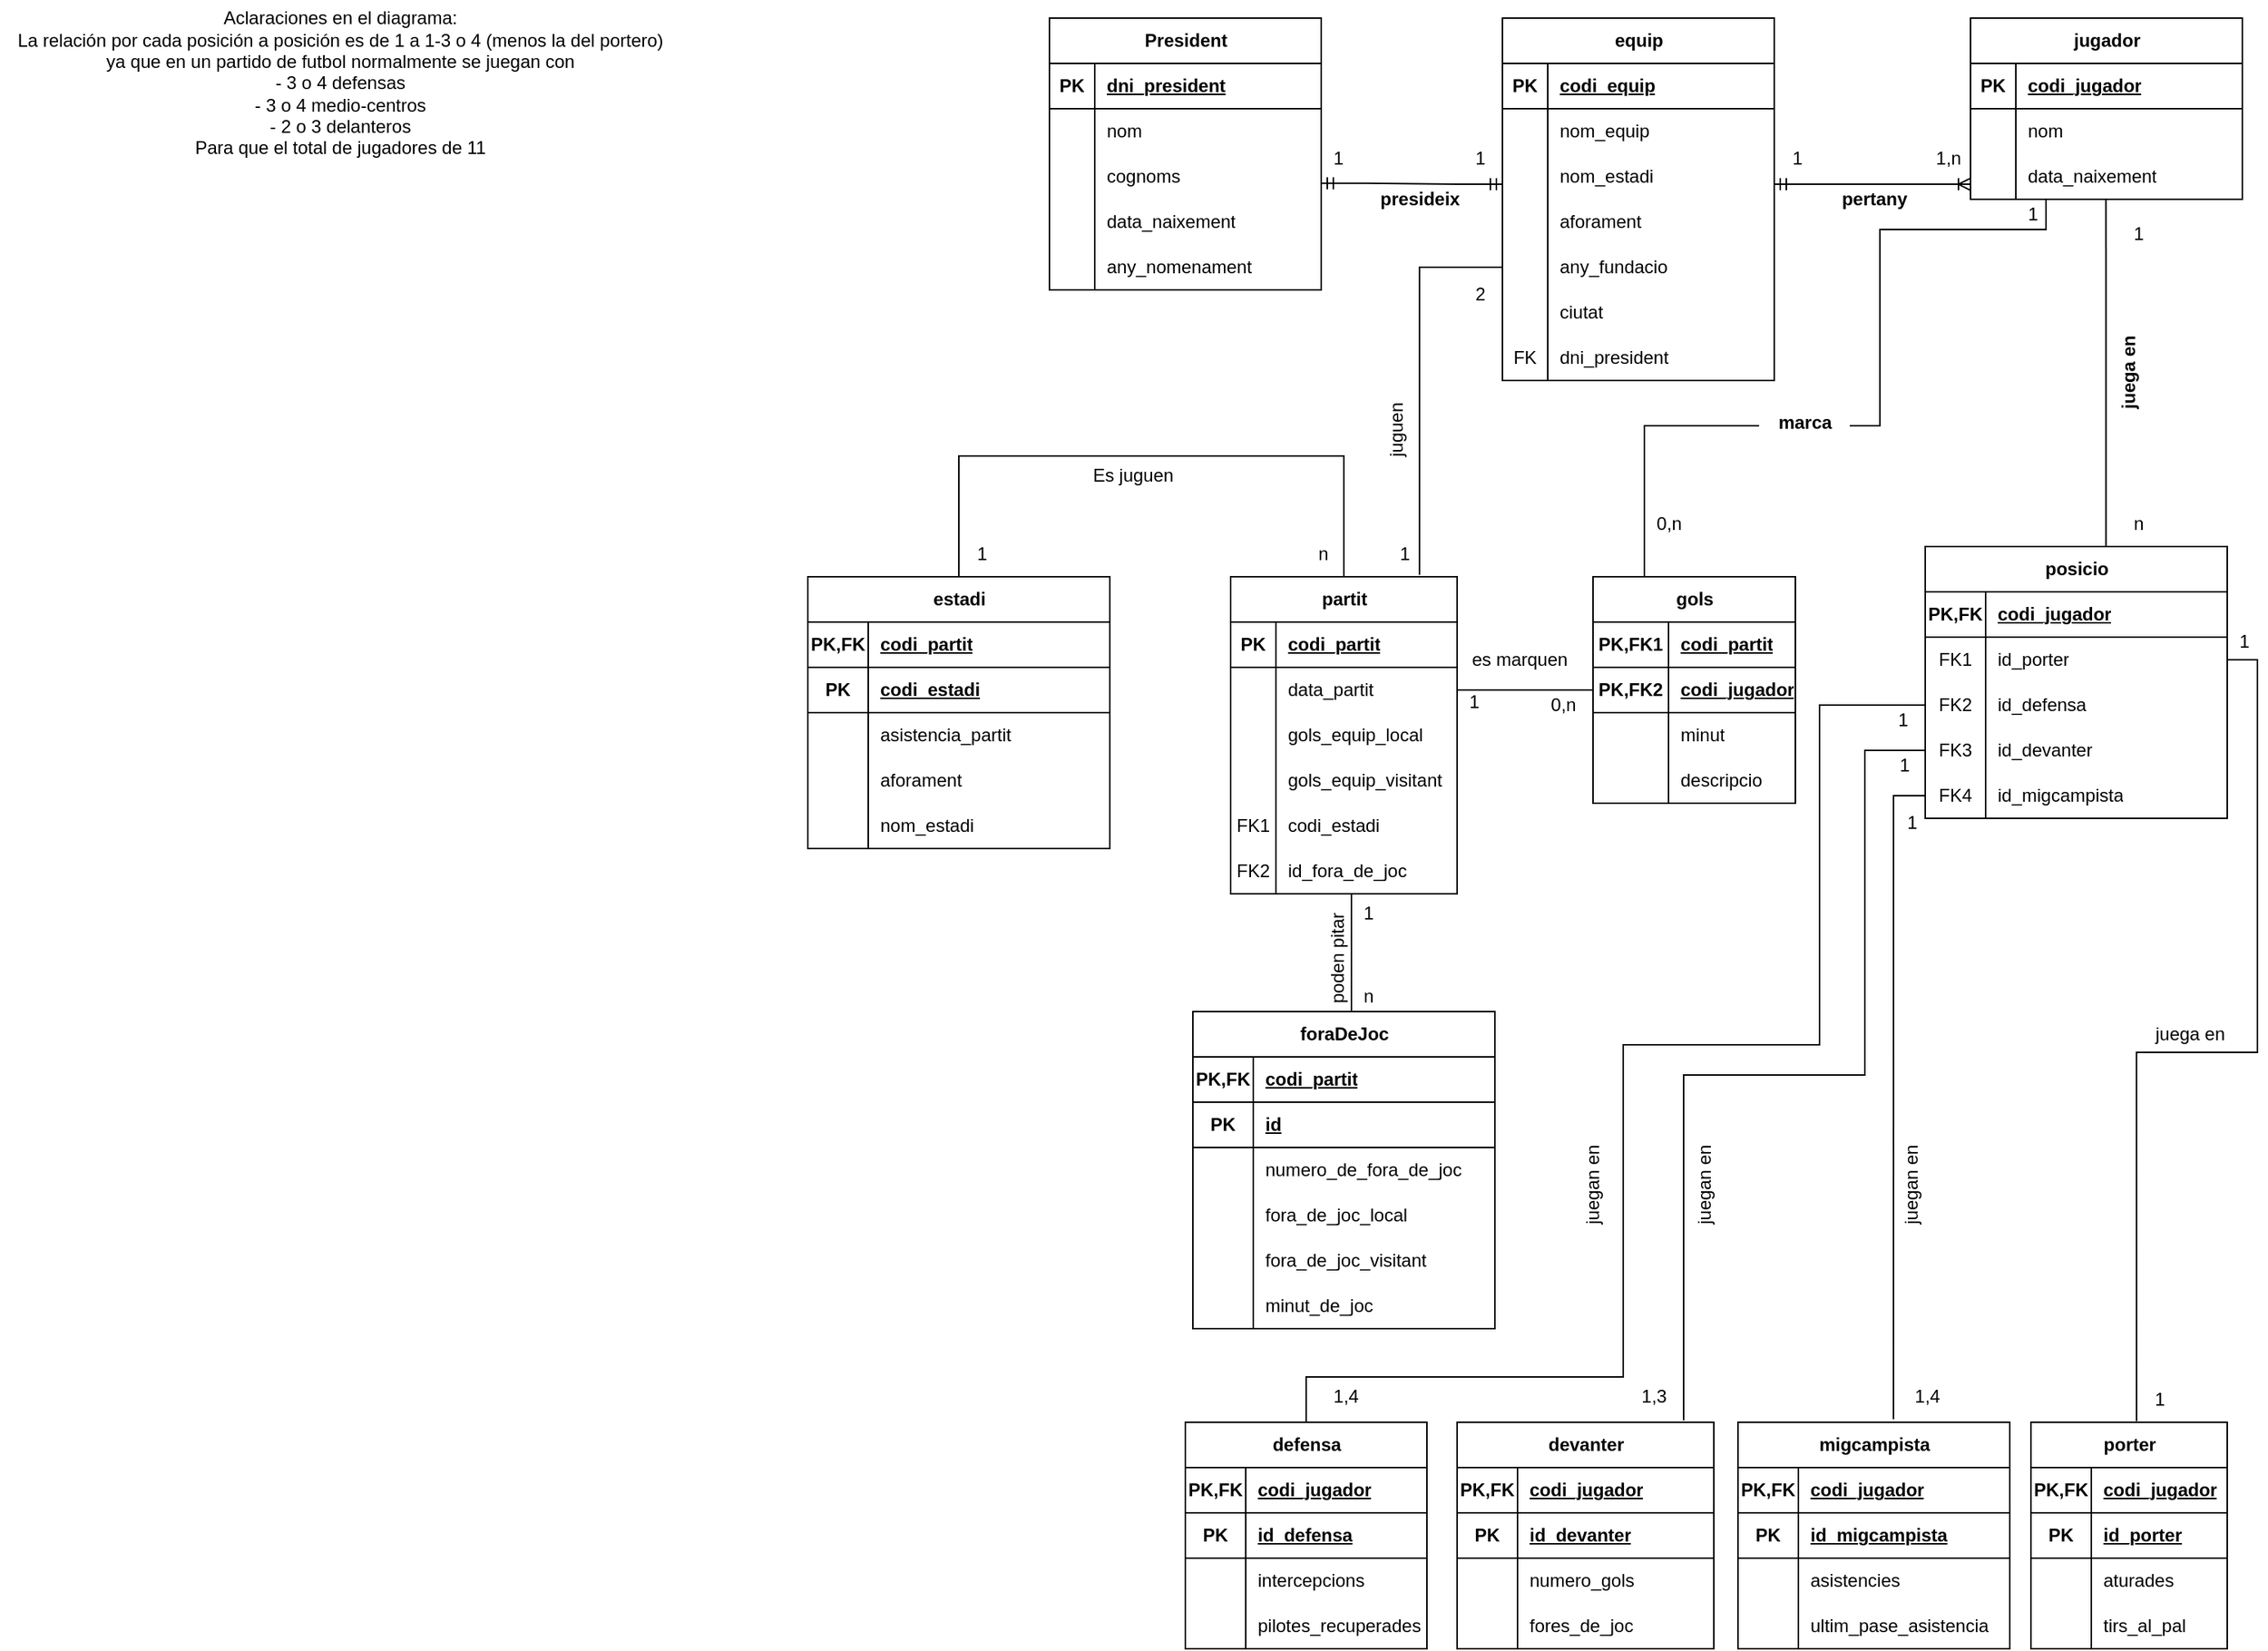 <mxfile version="24.8.1">
  <diagram name="Pàgina-1" id="aIYA0AMCQCY8-BXurUip">
    <mxGraphModel dx="2383" dy="878" grid="1" gridSize="10" guides="1" tooltips="1" connect="1" arrows="1" fold="1" page="1" pageScale="1" pageWidth="827" pageHeight="1169" math="0" shadow="0">
      <root>
        <mxCell id="0" />
        <mxCell id="1" parent="0" />
        <mxCell id="J4OzDNTEdvrvTrBo7B8O-1" value="President" style="shape=table;startSize=30;container=1;collapsible=1;childLayout=tableLayout;fixedRows=1;rowLines=0;fontStyle=1;align=center;resizeLast=1;html=1;" parent="1" vertex="1">
          <mxGeometry x="20" y="40" width="180" height="180" as="geometry" />
        </mxCell>
        <mxCell id="J4OzDNTEdvrvTrBo7B8O-2" value="" style="shape=tableRow;horizontal=0;startSize=0;swimlaneHead=0;swimlaneBody=0;fillColor=none;collapsible=0;dropTarget=0;points=[[0,0.5],[1,0.5]];portConstraint=eastwest;top=0;left=0;right=0;bottom=1;" parent="J4OzDNTEdvrvTrBo7B8O-1" vertex="1">
          <mxGeometry y="30" width="180" height="30" as="geometry" />
        </mxCell>
        <mxCell id="J4OzDNTEdvrvTrBo7B8O-3" value="PK" style="shape=partialRectangle;connectable=0;fillColor=none;top=0;left=0;bottom=0;right=0;fontStyle=1;overflow=hidden;whiteSpace=wrap;html=1;" parent="J4OzDNTEdvrvTrBo7B8O-2" vertex="1">
          <mxGeometry width="30" height="30" as="geometry">
            <mxRectangle width="30" height="30" as="alternateBounds" />
          </mxGeometry>
        </mxCell>
        <mxCell id="J4OzDNTEdvrvTrBo7B8O-4" value="dni_president" style="shape=partialRectangle;connectable=0;fillColor=none;top=0;left=0;bottom=0;right=0;align=left;spacingLeft=6;fontStyle=5;overflow=hidden;whiteSpace=wrap;html=1;" parent="J4OzDNTEdvrvTrBo7B8O-2" vertex="1">
          <mxGeometry x="30" width="150" height="30" as="geometry">
            <mxRectangle width="150" height="30" as="alternateBounds" />
          </mxGeometry>
        </mxCell>
        <mxCell id="J4OzDNTEdvrvTrBo7B8O-5" value="" style="shape=tableRow;horizontal=0;startSize=0;swimlaneHead=0;swimlaneBody=0;fillColor=none;collapsible=0;dropTarget=0;points=[[0,0.5],[1,0.5]];portConstraint=eastwest;top=0;left=0;right=0;bottom=0;" parent="J4OzDNTEdvrvTrBo7B8O-1" vertex="1">
          <mxGeometry y="60" width="180" height="30" as="geometry" />
        </mxCell>
        <mxCell id="J4OzDNTEdvrvTrBo7B8O-6" value="" style="shape=partialRectangle;connectable=0;fillColor=none;top=0;left=0;bottom=0;right=0;editable=1;overflow=hidden;whiteSpace=wrap;html=1;" parent="J4OzDNTEdvrvTrBo7B8O-5" vertex="1">
          <mxGeometry width="30" height="30" as="geometry">
            <mxRectangle width="30" height="30" as="alternateBounds" />
          </mxGeometry>
        </mxCell>
        <mxCell id="J4OzDNTEdvrvTrBo7B8O-7" value="nom" style="shape=partialRectangle;connectable=0;fillColor=none;top=0;left=0;bottom=0;right=0;align=left;spacingLeft=6;overflow=hidden;whiteSpace=wrap;html=1;" parent="J4OzDNTEdvrvTrBo7B8O-5" vertex="1">
          <mxGeometry x="30" width="150" height="30" as="geometry">
            <mxRectangle width="150" height="30" as="alternateBounds" />
          </mxGeometry>
        </mxCell>
        <mxCell id="J4OzDNTEdvrvTrBo7B8O-8" value="" style="shape=tableRow;horizontal=0;startSize=0;swimlaneHead=0;swimlaneBody=0;fillColor=none;collapsible=0;dropTarget=0;points=[[0,0.5],[1,0.5]];portConstraint=eastwest;top=0;left=0;right=0;bottom=0;" parent="J4OzDNTEdvrvTrBo7B8O-1" vertex="1">
          <mxGeometry y="90" width="180" height="30" as="geometry" />
        </mxCell>
        <mxCell id="J4OzDNTEdvrvTrBo7B8O-9" value="" style="shape=partialRectangle;connectable=0;fillColor=none;top=0;left=0;bottom=0;right=0;editable=1;overflow=hidden;whiteSpace=wrap;html=1;" parent="J4OzDNTEdvrvTrBo7B8O-8" vertex="1">
          <mxGeometry width="30" height="30" as="geometry">
            <mxRectangle width="30" height="30" as="alternateBounds" />
          </mxGeometry>
        </mxCell>
        <mxCell id="J4OzDNTEdvrvTrBo7B8O-10" value="cognoms" style="shape=partialRectangle;connectable=0;fillColor=none;top=0;left=0;bottom=0;right=0;align=left;spacingLeft=6;overflow=hidden;whiteSpace=wrap;html=1;" parent="J4OzDNTEdvrvTrBo7B8O-8" vertex="1">
          <mxGeometry x="30" width="150" height="30" as="geometry">
            <mxRectangle width="150" height="30" as="alternateBounds" />
          </mxGeometry>
        </mxCell>
        <mxCell id="J4OzDNTEdvrvTrBo7B8O-11" value="" style="shape=tableRow;horizontal=0;startSize=0;swimlaneHead=0;swimlaneBody=0;fillColor=none;collapsible=0;dropTarget=0;points=[[0,0.5],[1,0.5]];portConstraint=eastwest;top=0;left=0;right=0;bottom=0;" parent="J4OzDNTEdvrvTrBo7B8O-1" vertex="1">
          <mxGeometry y="120" width="180" height="30" as="geometry" />
        </mxCell>
        <mxCell id="J4OzDNTEdvrvTrBo7B8O-12" value="" style="shape=partialRectangle;connectable=0;fillColor=none;top=0;left=0;bottom=0;right=0;editable=1;overflow=hidden;whiteSpace=wrap;html=1;" parent="J4OzDNTEdvrvTrBo7B8O-11" vertex="1">
          <mxGeometry width="30" height="30" as="geometry">
            <mxRectangle width="30" height="30" as="alternateBounds" />
          </mxGeometry>
        </mxCell>
        <mxCell id="J4OzDNTEdvrvTrBo7B8O-13" value="data_naixement" style="shape=partialRectangle;connectable=0;fillColor=none;top=0;left=0;bottom=0;right=0;align=left;spacingLeft=6;overflow=hidden;whiteSpace=wrap;html=1;" parent="J4OzDNTEdvrvTrBo7B8O-11" vertex="1">
          <mxGeometry x="30" width="150" height="30" as="geometry">
            <mxRectangle width="150" height="30" as="alternateBounds" />
          </mxGeometry>
        </mxCell>
        <mxCell id="50wBg0mrN0XMjnWdrAJ0-2" style="shape=tableRow;horizontal=0;startSize=0;swimlaneHead=0;swimlaneBody=0;fillColor=none;collapsible=0;dropTarget=0;points=[[0,0.5],[1,0.5]];portConstraint=eastwest;top=0;left=0;right=0;bottom=0;" vertex="1" parent="J4OzDNTEdvrvTrBo7B8O-1">
          <mxGeometry y="150" width="180" height="30" as="geometry" />
        </mxCell>
        <mxCell id="50wBg0mrN0XMjnWdrAJ0-3" style="shape=partialRectangle;connectable=0;fillColor=none;top=0;left=0;bottom=0;right=0;editable=1;overflow=hidden;whiteSpace=wrap;html=1;" vertex="1" parent="50wBg0mrN0XMjnWdrAJ0-2">
          <mxGeometry width="30" height="30" as="geometry">
            <mxRectangle width="30" height="30" as="alternateBounds" />
          </mxGeometry>
        </mxCell>
        <mxCell id="50wBg0mrN0XMjnWdrAJ0-4" value="any_nomenament" style="shape=partialRectangle;connectable=0;fillColor=none;top=0;left=0;bottom=0;right=0;align=left;spacingLeft=6;overflow=hidden;whiteSpace=wrap;html=1;" vertex="1" parent="50wBg0mrN0XMjnWdrAJ0-2">
          <mxGeometry x="30" width="150" height="30" as="geometry">
            <mxRectangle width="150" height="30" as="alternateBounds" />
          </mxGeometry>
        </mxCell>
        <mxCell id="OCg2vG1yN_oglT57SV5g-1" value="equip" style="shape=table;startSize=30;container=1;collapsible=1;childLayout=tableLayout;fixedRows=1;rowLines=0;fontStyle=1;align=center;resizeLast=1;html=1;" parent="1" vertex="1">
          <mxGeometry x="320" y="40" width="180" height="240" as="geometry" />
        </mxCell>
        <mxCell id="OCg2vG1yN_oglT57SV5g-2" value="" style="shape=tableRow;horizontal=0;startSize=0;swimlaneHead=0;swimlaneBody=0;fillColor=none;collapsible=0;dropTarget=0;points=[[0,0.5],[1,0.5]];portConstraint=eastwest;top=0;left=0;right=0;bottom=1;" parent="OCg2vG1yN_oglT57SV5g-1" vertex="1">
          <mxGeometry y="30" width="180" height="30" as="geometry" />
        </mxCell>
        <mxCell id="OCg2vG1yN_oglT57SV5g-3" value="PK" style="shape=partialRectangle;connectable=0;fillColor=none;top=0;left=0;bottom=0;right=0;fontStyle=1;overflow=hidden;whiteSpace=wrap;html=1;" parent="OCg2vG1yN_oglT57SV5g-2" vertex="1">
          <mxGeometry width="30" height="30" as="geometry">
            <mxRectangle width="30" height="30" as="alternateBounds" />
          </mxGeometry>
        </mxCell>
        <mxCell id="OCg2vG1yN_oglT57SV5g-4" value="codi_equip" style="shape=partialRectangle;connectable=0;fillColor=none;top=0;left=0;bottom=0;right=0;align=left;spacingLeft=6;fontStyle=5;overflow=hidden;whiteSpace=wrap;html=1;" parent="OCg2vG1yN_oglT57SV5g-2" vertex="1">
          <mxGeometry x="30" width="150" height="30" as="geometry">
            <mxRectangle width="150" height="30" as="alternateBounds" />
          </mxGeometry>
        </mxCell>
        <mxCell id="OCg2vG1yN_oglT57SV5g-5" value="" style="shape=tableRow;horizontal=0;startSize=0;swimlaneHead=0;swimlaneBody=0;fillColor=none;collapsible=0;dropTarget=0;points=[[0,0.5],[1,0.5]];portConstraint=eastwest;top=0;left=0;right=0;bottom=0;" parent="OCg2vG1yN_oglT57SV5g-1" vertex="1">
          <mxGeometry y="60" width="180" height="30" as="geometry" />
        </mxCell>
        <mxCell id="OCg2vG1yN_oglT57SV5g-6" value="" style="shape=partialRectangle;connectable=0;fillColor=none;top=0;left=0;bottom=0;right=0;editable=1;overflow=hidden;whiteSpace=wrap;html=1;" parent="OCg2vG1yN_oglT57SV5g-5" vertex="1">
          <mxGeometry width="30" height="30" as="geometry">
            <mxRectangle width="30" height="30" as="alternateBounds" />
          </mxGeometry>
        </mxCell>
        <mxCell id="OCg2vG1yN_oglT57SV5g-7" value="nom_equip" style="shape=partialRectangle;connectable=0;fillColor=none;top=0;left=0;bottom=0;right=0;align=left;spacingLeft=6;overflow=hidden;whiteSpace=wrap;html=1;" parent="OCg2vG1yN_oglT57SV5g-5" vertex="1">
          <mxGeometry x="30" width="150" height="30" as="geometry">
            <mxRectangle width="150" height="30" as="alternateBounds" />
          </mxGeometry>
        </mxCell>
        <mxCell id="OCg2vG1yN_oglT57SV5g-8" value="" style="shape=tableRow;horizontal=0;startSize=0;swimlaneHead=0;swimlaneBody=0;fillColor=none;collapsible=0;dropTarget=0;points=[[0,0.5],[1,0.5]];portConstraint=eastwest;top=0;left=0;right=0;bottom=0;" parent="OCg2vG1yN_oglT57SV5g-1" vertex="1">
          <mxGeometry y="90" width="180" height="30" as="geometry" />
        </mxCell>
        <mxCell id="OCg2vG1yN_oglT57SV5g-9" value="" style="shape=partialRectangle;connectable=0;fillColor=none;top=0;left=0;bottom=0;right=0;editable=1;overflow=hidden;whiteSpace=wrap;html=1;" parent="OCg2vG1yN_oglT57SV5g-8" vertex="1">
          <mxGeometry width="30" height="30" as="geometry">
            <mxRectangle width="30" height="30" as="alternateBounds" />
          </mxGeometry>
        </mxCell>
        <mxCell id="OCg2vG1yN_oglT57SV5g-10" value="nom_estadi" style="shape=partialRectangle;connectable=0;fillColor=none;top=0;left=0;bottom=0;right=0;align=left;spacingLeft=6;overflow=hidden;whiteSpace=wrap;html=1;" parent="OCg2vG1yN_oglT57SV5g-8" vertex="1">
          <mxGeometry x="30" width="150" height="30" as="geometry">
            <mxRectangle width="150" height="30" as="alternateBounds" />
          </mxGeometry>
        </mxCell>
        <mxCell id="OCg2vG1yN_oglT57SV5g-11" value="" style="shape=tableRow;horizontal=0;startSize=0;swimlaneHead=0;swimlaneBody=0;fillColor=none;collapsible=0;dropTarget=0;points=[[0,0.5],[1,0.5]];portConstraint=eastwest;top=0;left=0;right=0;bottom=0;" parent="OCg2vG1yN_oglT57SV5g-1" vertex="1">
          <mxGeometry y="120" width="180" height="30" as="geometry" />
        </mxCell>
        <mxCell id="OCg2vG1yN_oglT57SV5g-12" value="" style="shape=partialRectangle;connectable=0;fillColor=none;top=0;left=0;bottom=0;right=0;editable=1;overflow=hidden;whiteSpace=wrap;html=1;" parent="OCg2vG1yN_oglT57SV5g-11" vertex="1">
          <mxGeometry width="30" height="30" as="geometry">
            <mxRectangle width="30" height="30" as="alternateBounds" />
          </mxGeometry>
        </mxCell>
        <mxCell id="OCg2vG1yN_oglT57SV5g-13" value="aforament" style="shape=partialRectangle;connectable=0;fillColor=none;top=0;left=0;bottom=0;right=0;align=left;spacingLeft=6;overflow=hidden;whiteSpace=wrap;html=1;" parent="OCg2vG1yN_oglT57SV5g-11" vertex="1">
          <mxGeometry x="30" width="150" height="30" as="geometry">
            <mxRectangle width="150" height="30" as="alternateBounds" />
          </mxGeometry>
        </mxCell>
        <mxCell id="50wBg0mrN0XMjnWdrAJ0-5" style="shape=tableRow;horizontal=0;startSize=0;swimlaneHead=0;swimlaneBody=0;fillColor=none;collapsible=0;dropTarget=0;points=[[0,0.5],[1,0.5]];portConstraint=eastwest;top=0;left=0;right=0;bottom=0;" vertex="1" parent="OCg2vG1yN_oglT57SV5g-1">
          <mxGeometry y="150" width="180" height="30" as="geometry" />
        </mxCell>
        <mxCell id="50wBg0mrN0XMjnWdrAJ0-6" style="shape=partialRectangle;connectable=0;fillColor=none;top=0;left=0;bottom=0;right=0;editable=1;overflow=hidden;whiteSpace=wrap;html=1;" vertex="1" parent="50wBg0mrN0XMjnWdrAJ0-5">
          <mxGeometry width="30" height="30" as="geometry">
            <mxRectangle width="30" height="30" as="alternateBounds" />
          </mxGeometry>
        </mxCell>
        <mxCell id="50wBg0mrN0XMjnWdrAJ0-7" value="any_fundacio" style="shape=partialRectangle;connectable=0;fillColor=none;top=0;left=0;bottom=0;right=0;align=left;spacingLeft=6;overflow=hidden;whiteSpace=wrap;html=1;" vertex="1" parent="50wBg0mrN0XMjnWdrAJ0-5">
          <mxGeometry x="30" width="150" height="30" as="geometry">
            <mxRectangle width="150" height="30" as="alternateBounds" />
          </mxGeometry>
        </mxCell>
        <mxCell id="50wBg0mrN0XMjnWdrAJ0-8" style="shape=tableRow;horizontal=0;startSize=0;swimlaneHead=0;swimlaneBody=0;fillColor=none;collapsible=0;dropTarget=0;points=[[0,0.5],[1,0.5]];portConstraint=eastwest;top=0;left=0;right=0;bottom=0;" vertex="1" parent="OCg2vG1yN_oglT57SV5g-1">
          <mxGeometry y="180" width="180" height="30" as="geometry" />
        </mxCell>
        <mxCell id="50wBg0mrN0XMjnWdrAJ0-9" style="shape=partialRectangle;connectable=0;fillColor=none;top=0;left=0;bottom=0;right=0;editable=1;overflow=hidden;whiteSpace=wrap;html=1;" vertex="1" parent="50wBg0mrN0XMjnWdrAJ0-8">
          <mxGeometry width="30" height="30" as="geometry">
            <mxRectangle width="30" height="30" as="alternateBounds" />
          </mxGeometry>
        </mxCell>
        <mxCell id="50wBg0mrN0XMjnWdrAJ0-10" value="ciutat" style="shape=partialRectangle;connectable=0;fillColor=none;top=0;left=0;bottom=0;right=0;align=left;spacingLeft=6;overflow=hidden;whiteSpace=wrap;html=1;" vertex="1" parent="50wBg0mrN0XMjnWdrAJ0-8">
          <mxGeometry x="30" width="150" height="30" as="geometry">
            <mxRectangle width="150" height="30" as="alternateBounds" />
          </mxGeometry>
        </mxCell>
        <mxCell id="50wBg0mrN0XMjnWdrAJ0-112" style="shape=tableRow;horizontal=0;startSize=0;swimlaneHead=0;swimlaneBody=0;fillColor=none;collapsible=0;dropTarget=0;points=[[0,0.5],[1,0.5]];portConstraint=eastwest;top=0;left=0;right=0;bottom=0;" vertex="1" parent="OCg2vG1yN_oglT57SV5g-1">
          <mxGeometry y="210" width="180" height="30" as="geometry" />
        </mxCell>
        <mxCell id="50wBg0mrN0XMjnWdrAJ0-113" value="FK" style="shape=partialRectangle;connectable=0;fillColor=none;top=0;left=0;bottom=0;right=0;editable=1;overflow=hidden;whiteSpace=wrap;html=1;" vertex="1" parent="50wBg0mrN0XMjnWdrAJ0-112">
          <mxGeometry width="30" height="30" as="geometry">
            <mxRectangle width="30" height="30" as="alternateBounds" />
          </mxGeometry>
        </mxCell>
        <mxCell id="50wBg0mrN0XMjnWdrAJ0-114" value="dni_president" style="shape=partialRectangle;connectable=0;fillColor=none;top=0;left=0;bottom=0;right=0;align=left;spacingLeft=6;overflow=hidden;whiteSpace=wrap;html=1;" vertex="1" parent="50wBg0mrN0XMjnWdrAJ0-112">
          <mxGeometry x="30" width="150" height="30" as="geometry">
            <mxRectangle width="150" height="30" as="alternateBounds" />
          </mxGeometry>
        </mxCell>
        <mxCell id="50wBg0mrN0XMjnWdrAJ0-256" style="edgeStyle=orthogonalEdgeStyle;rounded=0;orthogonalLoop=1;jettySize=auto;html=1;entryX=0.5;entryY=0;entryDx=0;entryDy=0;endArrow=none;endFill=0;" edge="1" parent="1" source="50wBg0mrN0XMjnWdrAJ0-260" target="50wBg0mrN0XMjnWdrAJ0-69">
          <mxGeometry relative="1" as="geometry">
            <mxPoint x="680" y="160" as="sourcePoint" />
            <Array as="points">
              <mxPoint x="414" y="310" />
            </Array>
          </mxGeometry>
        </mxCell>
        <mxCell id="50wBg0mrN0XMjnWdrAJ0-11" value="jugador" style="shape=table;startSize=30;container=1;collapsible=1;childLayout=tableLayout;fixedRows=1;rowLines=0;fontStyle=1;align=center;resizeLast=1;html=1;" vertex="1" parent="1">
          <mxGeometry x="630" y="40" width="180" height="120" as="geometry" />
        </mxCell>
        <mxCell id="50wBg0mrN0XMjnWdrAJ0-12" value="" style="shape=tableRow;horizontal=0;startSize=0;swimlaneHead=0;swimlaneBody=0;fillColor=none;collapsible=0;dropTarget=0;points=[[0,0.5],[1,0.5]];portConstraint=eastwest;top=0;left=0;right=0;bottom=1;" vertex="1" parent="50wBg0mrN0XMjnWdrAJ0-11">
          <mxGeometry y="30" width="180" height="30" as="geometry" />
        </mxCell>
        <mxCell id="50wBg0mrN0XMjnWdrAJ0-13" value="PK" style="shape=partialRectangle;connectable=0;fillColor=none;top=0;left=0;bottom=0;right=0;fontStyle=1;overflow=hidden;whiteSpace=wrap;html=1;" vertex="1" parent="50wBg0mrN0XMjnWdrAJ0-12">
          <mxGeometry width="30" height="30" as="geometry">
            <mxRectangle width="30" height="30" as="alternateBounds" />
          </mxGeometry>
        </mxCell>
        <mxCell id="50wBg0mrN0XMjnWdrAJ0-14" value="codi_jugador" style="shape=partialRectangle;connectable=0;fillColor=none;top=0;left=0;bottom=0;right=0;align=left;spacingLeft=6;fontStyle=5;overflow=hidden;whiteSpace=wrap;html=1;" vertex="1" parent="50wBg0mrN0XMjnWdrAJ0-12">
          <mxGeometry x="30" width="150" height="30" as="geometry">
            <mxRectangle width="150" height="30" as="alternateBounds" />
          </mxGeometry>
        </mxCell>
        <mxCell id="50wBg0mrN0XMjnWdrAJ0-15" value="" style="shape=tableRow;horizontal=0;startSize=0;swimlaneHead=0;swimlaneBody=0;fillColor=none;collapsible=0;dropTarget=0;points=[[0,0.5],[1,0.5]];portConstraint=eastwest;top=0;left=0;right=0;bottom=0;" vertex="1" parent="50wBg0mrN0XMjnWdrAJ0-11">
          <mxGeometry y="60" width="180" height="30" as="geometry" />
        </mxCell>
        <mxCell id="50wBg0mrN0XMjnWdrAJ0-16" value="" style="shape=partialRectangle;connectable=0;fillColor=none;top=0;left=0;bottom=0;right=0;editable=1;overflow=hidden;whiteSpace=wrap;html=1;" vertex="1" parent="50wBg0mrN0XMjnWdrAJ0-15">
          <mxGeometry width="30" height="30" as="geometry">
            <mxRectangle width="30" height="30" as="alternateBounds" />
          </mxGeometry>
        </mxCell>
        <mxCell id="50wBg0mrN0XMjnWdrAJ0-17" value="nom" style="shape=partialRectangle;connectable=0;fillColor=none;top=0;left=0;bottom=0;right=0;align=left;spacingLeft=6;overflow=hidden;whiteSpace=wrap;html=1;" vertex="1" parent="50wBg0mrN0XMjnWdrAJ0-15">
          <mxGeometry x="30" width="150" height="30" as="geometry">
            <mxRectangle width="150" height="30" as="alternateBounds" />
          </mxGeometry>
        </mxCell>
        <mxCell id="50wBg0mrN0XMjnWdrAJ0-18" value="" style="shape=tableRow;horizontal=0;startSize=0;swimlaneHead=0;swimlaneBody=0;fillColor=none;collapsible=0;dropTarget=0;points=[[0,0.5],[1,0.5]];portConstraint=eastwest;top=0;left=0;right=0;bottom=0;" vertex="1" parent="50wBg0mrN0XMjnWdrAJ0-11">
          <mxGeometry y="90" width="180" height="30" as="geometry" />
        </mxCell>
        <mxCell id="50wBg0mrN0XMjnWdrAJ0-19" value="" style="shape=partialRectangle;connectable=0;fillColor=none;top=0;left=0;bottom=0;right=0;editable=1;overflow=hidden;whiteSpace=wrap;html=1;" vertex="1" parent="50wBg0mrN0XMjnWdrAJ0-18">
          <mxGeometry width="30" height="30" as="geometry">
            <mxRectangle width="30" height="30" as="alternateBounds" />
          </mxGeometry>
        </mxCell>
        <mxCell id="50wBg0mrN0XMjnWdrAJ0-20" value="data_naixement" style="shape=partialRectangle;connectable=0;fillColor=none;top=0;left=0;bottom=0;right=0;align=left;spacingLeft=6;overflow=hidden;whiteSpace=wrap;html=1;" vertex="1" parent="50wBg0mrN0XMjnWdrAJ0-18">
          <mxGeometry x="30" width="150" height="30" as="geometry">
            <mxRectangle width="150" height="30" as="alternateBounds" />
          </mxGeometry>
        </mxCell>
        <mxCell id="50wBg0mrN0XMjnWdrAJ0-253" style="edgeStyle=orthogonalEdgeStyle;rounded=0;orthogonalLoop=1;jettySize=auto;html=1;endArrow=none;endFill=0;" edge="1" parent="1">
          <mxGeometry relative="1" as="geometry">
            <mxPoint x="719.7" y="160" as="targetPoint" />
            <mxPoint x="719.73" y="390" as="sourcePoint" />
            <Array as="points">
              <mxPoint x="719.7" y="160" />
            </Array>
          </mxGeometry>
        </mxCell>
        <mxCell id="50wBg0mrN0XMjnWdrAJ0-30" value="posicio" style="shape=table;startSize=30;container=1;collapsible=1;childLayout=tableLayout;fixedRows=1;rowLines=0;fontStyle=1;align=center;resizeLast=1;html=1;" vertex="1" parent="1">
          <mxGeometry x="600" y="390" width="200" height="180" as="geometry" />
        </mxCell>
        <mxCell id="50wBg0mrN0XMjnWdrAJ0-46" value="" style="shape=tableRow;horizontal=0;startSize=0;swimlaneHead=0;swimlaneBody=0;fillColor=none;collapsible=0;dropTarget=0;points=[[0,0.5],[1,0.5]];portConstraint=eastwest;top=0;left=0;right=0;bottom=1;" vertex="1" parent="50wBg0mrN0XMjnWdrAJ0-30">
          <mxGeometry y="30" width="200" height="30" as="geometry" />
        </mxCell>
        <mxCell id="50wBg0mrN0XMjnWdrAJ0-47" value="PK,FK" style="shape=partialRectangle;connectable=0;fillColor=none;top=0;left=0;bottom=0;right=0;fontStyle=1;overflow=hidden;whiteSpace=wrap;html=1;" vertex="1" parent="50wBg0mrN0XMjnWdrAJ0-46">
          <mxGeometry width="40" height="30" as="geometry">
            <mxRectangle width="40" height="30" as="alternateBounds" />
          </mxGeometry>
        </mxCell>
        <mxCell id="50wBg0mrN0XMjnWdrAJ0-48" value="codi_jugador" style="shape=partialRectangle;connectable=0;fillColor=none;top=0;left=0;bottom=0;right=0;align=left;spacingLeft=6;fontStyle=5;overflow=hidden;whiteSpace=wrap;html=1;" vertex="1" parent="50wBg0mrN0XMjnWdrAJ0-46">
          <mxGeometry x="40" width="160" height="30" as="geometry">
            <mxRectangle width="160" height="30" as="alternateBounds" />
          </mxGeometry>
        </mxCell>
        <mxCell id="50wBg0mrN0XMjnWdrAJ0-43" value="" style="shape=tableRow;horizontal=0;startSize=0;swimlaneHead=0;swimlaneBody=0;fillColor=none;collapsible=0;dropTarget=0;points=[[0,0.5],[1,0.5]];portConstraint=eastwest;top=0;left=0;right=0;bottom=0;" vertex="1" parent="50wBg0mrN0XMjnWdrAJ0-30">
          <mxGeometry y="60" width="200" height="30" as="geometry" />
        </mxCell>
        <mxCell id="50wBg0mrN0XMjnWdrAJ0-44" value="FK1" style="shape=partialRectangle;connectable=0;fillColor=none;top=0;left=0;bottom=0;right=0;editable=1;overflow=hidden;whiteSpace=wrap;html=1;" vertex="1" parent="50wBg0mrN0XMjnWdrAJ0-43">
          <mxGeometry width="40" height="30" as="geometry">
            <mxRectangle width="40" height="30" as="alternateBounds" />
          </mxGeometry>
        </mxCell>
        <mxCell id="50wBg0mrN0XMjnWdrAJ0-45" value="id_porter" style="shape=partialRectangle;connectable=0;fillColor=none;top=0;left=0;bottom=0;right=0;align=left;spacingLeft=6;overflow=hidden;whiteSpace=wrap;html=1;" vertex="1" parent="50wBg0mrN0XMjnWdrAJ0-43">
          <mxGeometry x="40" width="160" height="30" as="geometry">
            <mxRectangle width="160" height="30" as="alternateBounds" />
          </mxGeometry>
        </mxCell>
        <mxCell id="50wBg0mrN0XMjnWdrAJ0-40" value="" style="shape=tableRow;horizontal=0;startSize=0;swimlaneHead=0;swimlaneBody=0;fillColor=none;collapsible=0;dropTarget=0;points=[[0,0.5],[1,0.5]];portConstraint=eastwest;top=0;left=0;right=0;bottom=0;" vertex="1" parent="50wBg0mrN0XMjnWdrAJ0-30">
          <mxGeometry y="90" width="200" height="30" as="geometry" />
        </mxCell>
        <mxCell id="50wBg0mrN0XMjnWdrAJ0-41" value="FK2" style="shape=partialRectangle;connectable=0;fillColor=none;top=0;left=0;bottom=0;right=0;editable=1;overflow=hidden;whiteSpace=wrap;html=1;" vertex="1" parent="50wBg0mrN0XMjnWdrAJ0-40">
          <mxGeometry width="40" height="30" as="geometry">
            <mxRectangle width="40" height="30" as="alternateBounds" />
          </mxGeometry>
        </mxCell>
        <mxCell id="50wBg0mrN0XMjnWdrAJ0-42" value="id_defensa" style="shape=partialRectangle;connectable=0;fillColor=none;top=0;left=0;bottom=0;right=0;align=left;spacingLeft=6;overflow=hidden;whiteSpace=wrap;html=1;" vertex="1" parent="50wBg0mrN0XMjnWdrAJ0-40">
          <mxGeometry x="40" width="160" height="30" as="geometry">
            <mxRectangle width="160" height="30" as="alternateBounds" />
          </mxGeometry>
        </mxCell>
        <mxCell id="50wBg0mrN0XMjnWdrAJ0-116" style="shape=tableRow;horizontal=0;startSize=0;swimlaneHead=0;swimlaneBody=0;fillColor=none;collapsible=0;dropTarget=0;points=[[0,0.5],[1,0.5]];portConstraint=eastwest;top=0;left=0;right=0;bottom=0;" vertex="1" parent="50wBg0mrN0XMjnWdrAJ0-30">
          <mxGeometry y="120" width="200" height="30" as="geometry" />
        </mxCell>
        <mxCell id="50wBg0mrN0XMjnWdrAJ0-117" value="FK3" style="shape=partialRectangle;connectable=0;fillColor=none;top=0;left=0;bottom=0;right=0;editable=1;overflow=hidden;whiteSpace=wrap;html=1;" vertex="1" parent="50wBg0mrN0XMjnWdrAJ0-116">
          <mxGeometry width="40" height="30" as="geometry">
            <mxRectangle width="40" height="30" as="alternateBounds" />
          </mxGeometry>
        </mxCell>
        <mxCell id="50wBg0mrN0XMjnWdrAJ0-118" value="id_devanter" style="shape=partialRectangle;connectable=0;fillColor=none;top=0;left=0;bottom=0;right=0;align=left;spacingLeft=6;overflow=hidden;whiteSpace=wrap;html=1;" vertex="1" parent="50wBg0mrN0XMjnWdrAJ0-116">
          <mxGeometry x="40" width="160" height="30" as="geometry">
            <mxRectangle width="160" height="30" as="alternateBounds" />
          </mxGeometry>
        </mxCell>
        <mxCell id="50wBg0mrN0XMjnWdrAJ0-165" style="shape=tableRow;horizontal=0;startSize=0;swimlaneHead=0;swimlaneBody=0;fillColor=none;collapsible=0;dropTarget=0;points=[[0,0.5],[1,0.5]];portConstraint=eastwest;top=0;left=0;right=0;bottom=0;" vertex="1" parent="50wBg0mrN0XMjnWdrAJ0-30">
          <mxGeometry y="150" width="200" height="30" as="geometry" />
        </mxCell>
        <mxCell id="50wBg0mrN0XMjnWdrAJ0-166" value="FK4" style="shape=partialRectangle;connectable=0;fillColor=none;top=0;left=0;bottom=0;right=0;editable=1;overflow=hidden;whiteSpace=wrap;html=1;" vertex="1" parent="50wBg0mrN0XMjnWdrAJ0-165">
          <mxGeometry width="40" height="30" as="geometry">
            <mxRectangle width="40" height="30" as="alternateBounds" />
          </mxGeometry>
        </mxCell>
        <mxCell id="50wBg0mrN0XMjnWdrAJ0-167" value="id_migcampista" style="shape=partialRectangle;connectable=0;fillColor=none;top=0;left=0;bottom=0;right=0;align=left;spacingLeft=6;overflow=hidden;whiteSpace=wrap;html=1;" vertex="1" parent="50wBg0mrN0XMjnWdrAJ0-165">
          <mxGeometry x="40" width="160" height="30" as="geometry">
            <mxRectangle width="160" height="30" as="alternateBounds" />
          </mxGeometry>
        </mxCell>
        <mxCell id="50wBg0mrN0XMjnWdrAJ0-326" style="edgeStyle=orthogonalEdgeStyle;rounded=0;orthogonalLoop=1;jettySize=auto;html=1;entryX=0.5;entryY=0;entryDx=0;entryDy=0;endArrow=none;endFill=0;" edge="1" parent="1" source="50wBg0mrN0XMjnWdrAJ0-50" target="50wBg0mrN0XMjnWdrAJ0-199">
          <mxGeometry relative="1" as="geometry">
            <Array as="points">
              <mxPoint x="215" y="330" />
              <mxPoint x="-40" y="330" />
            </Array>
          </mxGeometry>
        </mxCell>
        <mxCell id="50wBg0mrN0XMjnWdrAJ0-50" value="partit" style="shape=table;startSize=30;container=1;collapsible=1;childLayout=tableLayout;fixedRows=1;rowLines=0;fontStyle=1;align=center;resizeLast=1;html=1;" vertex="1" parent="1">
          <mxGeometry x="140" y="410" width="150" height="210" as="geometry" />
        </mxCell>
        <mxCell id="50wBg0mrN0XMjnWdrAJ0-51" value="" style="shape=tableRow;horizontal=0;startSize=0;swimlaneHead=0;swimlaneBody=0;fillColor=none;collapsible=0;dropTarget=0;points=[[0,0.5],[1,0.5]];portConstraint=eastwest;top=0;left=0;right=0;bottom=1;" vertex="1" parent="50wBg0mrN0XMjnWdrAJ0-50">
          <mxGeometry y="30" width="150" height="30" as="geometry" />
        </mxCell>
        <mxCell id="50wBg0mrN0XMjnWdrAJ0-52" value="PK" style="shape=partialRectangle;connectable=0;fillColor=none;top=0;left=0;bottom=0;right=0;fontStyle=1;overflow=hidden;whiteSpace=wrap;html=1;" vertex="1" parent="50wBg0mrN0XMjnWdrAJ0-51">
          <mxGeometry width="30" height="30" as="geometry">
            <mxRectangle width="30" height="30" as="alternateBounds" />
          </mxGeometry>
        </mxCell>
        <mxCell id="50wBg0mrN0XMjnWdrAJ0-53" value="codi_partit" style="shape=partialRectangle;connectable=0;fillColor=none;top=0;left=0;bottom=0;right=0;align=left;spacingLeft=6;fontStyle=5;overflow=hidden;whiteSpace=wrap;html=1;" vertex="1" parent="50wBg0mrN0XMjnWdrAJ0-51">
          <mxGeometry x="30" width="120" height="30" as="geometry">
            <mxRectangle width="120" height="30" as="alternateBounds" />
          </mxGeometry>
        </mxCell>
        <mxCell id="50wBg0mrN0XMjnWdrAJ0-54" value="" style="shape=tableRow;horizontal=0;startSize=0;swimlaneHead=0;swimlaneBody=0;fillColor=none;collapsible=0;dropTarget=0;points=[[0,0.5],[1,0.5]];portConstraint=eastwest;top=0;left=0;right=0;bottom=0;" vertex="1" parent="50wBg0mrN0XMjnWdrAJ0-50">
          <mxGeometry y="60" width="150" height="30" as="geometry" />
        </mxCell>
        <mxCell id="50wBg0mrN0XMjnWdrAJ0-55" value="" style="shape=partialRectangle;connectable=0;fillColor=none;top=0;left=0;bottom=0;right=0;editable=1;overflow=hidden;whiteSpace=wrap;html=1;" vertex="1" parent="50wBg0mrN0XMjnWdrAJ0-54">
          <mxGeometry width="30" height="30" as="geometry">
            <mxRectangle width="30" height="30" as="alternateBounds" />
          </mxGeometry>
        </mxCell>
        <mxCell id="50wBg0mrN0XMjnWdrAJ0-56" value="data_partit" style="shape=partialRectangle;connectable=0;fillColor=none;top=0;left=0;bottom=0;right=0;align=left;spacingLeft=6;overflow=hidden;whiteSpace=wrap;html=1;" vertex="1" parent="50wBg0mrN0XMjnWdrAJ0-54">
          <mxGeometry x="30" width="120" height="30" as="geometry">
            <mxRectangle width="120" height="30" as="alternateBounds" />
          </mxGeometry>
        </mxCell>
        <mxCell id="50wBg0mrN0XMjnWdrAJ0-57" value="" style="shape=tableRow;horizontal=0;startSize=0;swimlaneHead=0;swimlaneBody=0;fillColor=none;collapsible=0;dropTarget=0;points=[[0,0.5],[1,0.5]];portConstraint=eastwest;top=0;left=0;right=0;bottom=0;" vertex="1" parent="50wBg0mrN0XMjnWdrAJ0-50">
          <mxGeometry y="90" width="150" height="30" as="geometry" />
        </mxCell>
        <mxCell id="50wBg0mrN0XMjnWdrAJ0-58" value="" style="shape=partialRectangle;connectable=0;fillColor=none;top=0;left=0;bottom=0;right=0;editable=1;overflow=hidden;whiteSpace=wrap;html=1;" vertex="1" parent="50wBg0mrN0XMjnWdrAJ0-57">
          <mxGeometry width="30" height="30" as="geometry">
            <mxRectangle width="30" height="30" as="alternateBounds" />
          </mxGeometry>
        </mxCell>
        <mxCell id="50wBg0mrN0XMjnWdrAJ0-59" value="gols_equip_local" style="shape=partialRectangle;connectable=0;fillColor=none;top=0;left=0;bottom=0;right=0;align=left;spacingLeft=6;overflow=hidden;whiteSpace=wrap;html=1;" vertex="1" parent="50wBg0mrN0XMjnWdrAJ0-57">
          <mxGeometry x="30" width="120" height="30" as="geometry">
            <mxRectangle width="120" height="30" as="alternateBounds" />
          </mxGeometry>
        </mxCell>
        <mxCell id="50wBg0mrN0XMjnWdrAJ0-60" value="" style="shape=tableRow;horizontal=0;startSize=0;swimlaneHead=0;swimlaneBody=0;fillColor=none;collapsible=0;dropTarget=0;points=[[0,0.5],[1,0.5]];portConstraint=eastwest;top=0;left=0;right=0;bottom=0;" vertex="1" parent="50wBg0mrN0XMjnWdrAJ0-50">
          <mxGeometry y="120" width="150" height="30" as="geometry" />
        </mxCell>
        <mxCell id="50wBg0mrN0XMjnWdrAJ0-61" value="" style="shape=partialRectangle;connectable=0;fillColor=none;top=0;left=0;bottom=0;right=0;editable=1;overflow=hidden;whiteSpace=wrap;html=1;" vertex="1" parent="50wBg0mrN0XMjnWdrAJ0-60">
          <mxGeometry width="30" height="30" as="geometry">
            <mxRectangle width="30" height="30" as="alternateBounds" />
          </mxGeometry>
        </mxCell>
        <mxCell id="50wBg0mrN0XMjnWdrAJ0-62" value="gols_equip_visitant" style="shape=partialRectangle;connectable=0;fillColor=none;top=0;left=0;bottom=0;right=0;align=left;spacingLeft=6;overflow=hidden;whiteSpace=wrap;html=1;" vertex="1" parent="50wBg0mrN0XMjnWdrAJ0-60">
          <mxGeometry x="30" width="120" height="30" as="geometry">
            <mxRectangle width="120" height="30" as="alternateBounds" />
          </mxGeometry>
        </mxCell>
        <mxCell id="50wBg0mrN0XMjnWdrAJ0-231" style="shape=tableRow;horizontal=0;startSize=0;swimlaneHead=0;swimlaneBody=0;fillColor=none;collapsible=0;dropTarget=0;points=[[0,0.5],[1,0.5]];portConstraint=eastwest;top=0;left=0;right=0;bottom=0;" vertex="1" parent="50wBg0mrN0XMjnWdrAJ0-50">
          <mxGeometry y="150" width="150" height="30" as="geometry" />
        </mxCell>
        <mxCell id="50wBg0mrN0XMjnWdrAJ0-232" value="FK1" style="shape=partialRectangle;connectable=0;fillColor=none;top=0;left=0;bottom=0;right=0;editable=1;overflow=hidden;whiteSpace=wrap;html=1;" vertex="1" parent="50wBg0mrN0XMjnWdrAJ0-231">
          <mxGeometry width="30" height="30" as="geometry">
            <mxRectangle width="30" height="30" as="alternateBounds" />
          </mxGeometry>
        </mxCell>
        <mxCell id="50wBg0mrN0XMjnWdrAJ0-233" value="codi_estadi" style="shape=partialRectangle;connectable=0;fillColor=none;top=0;left=0;bottom=0;right=0;align=left;spacingLeft=6;overflow=hidden;whiteSpace=wrap;html=1;" vertex="1" parent="50wBg0mrN0XMjnWdrAJ0-231">
          <mxGeometry x="30" width="120" height="30" as="geometry">
            <mxRectangle width="120" height="30" as="alternateBounds" />
          </mxGeometry>
        </mxCell>
        <mxCell id="50wBg0mrN0XMjnWdrAJ0-234" style="shape=tableRow;horizontal=0;startSize=0;swimlaneHead=0;swimlaneBody=0;fillColor=none;collapsible=0;dropTarget=0;points=[[0,0.5],[1,0.5]];portConstraint=eastwest;top=0;left=0;right=0;bottom=0;" vertex="1" parent="50wBg0mrN0XMjnWdrAJ0-50">
          <mxGeometry y="180" width="150" height="30" as="geometry" />
        </mxCell>
        <mxCell id="50wBg0mrN0XMjnWdrAJ0-235" value="FK2" style="shape=partialRectangle;connectable=0;fillColor=none;top=0;left=0;bottom=0;right=0;editable=1;overflow=hidden;whiteSpace=wrap;html=1;" vertex="1" parent="50wBg0mrN0XMjnWdrAJ0-234">
          <mxGeometry width="30" height="30" as="geometry">
            <mxRectangle width="30" height="30" as="alternateBounds" />
          </mxGeometry>
        </mxCell>
        <mxCell id="50wBg0mrN0XMjnWdrAJ0-236" value="id_fora_de_joc" style="shape=partialRectangle;connectable=0;fillColor=none;top=0;left=0;bottom=0;right=0;align=left;spacingLeft=6;overflow=hidden;whiteSpace=wrap;html=1;" vertex="1" parent="50wBg0mrN0XMjnWdrAJ0-234">
          <mxGeometry x="30" width="120" height="30" as="geometry">
            <mxRectangle width="120" height="30" as="alternateBounds" />
          </mxGeometry>
        </mxCell>
        <mxCell id="50wBg0mrN0XMjnWdrAJ0-313" style="edgeStyle=orthogonalEdgeStyle;rounded=0;orthogonalLoop=1;jettySize=auto;html=1;entryX=1;entryY=0.5;entryDx=0;entryDy=0;endArrow=none;endFill=0;" edge="1" parent="1" source="50wBg0mrN0XMjnWdrAJ0-69" target="50wBg0mrN0XMjnWdrAJ0-54">
          <mxGeometry relative="1" as="geometry" />
        </mxCell>
        <mxCell id="50wBg0mrN0XMjnWdrAJ0-69" value="gols" style="shape=table;startSize=30;container=1;collapsible=1;childLayout=tableLayout;fixedRows=1;rowLines=0;fontStyle=1;align=center;resizeLast=1;html=1;" vertex="1" parent="1">
          <mxGeometry x="380" y="410" width="134" height="150" as="geometry" />
        </mxCell>
        <mxCell id="50wBg0mrN0XMjnWdrAJ0-70" value="" style="shape=tableRow;horizontal=0;startSize=0;swimlaneHead=0;swimlaneBody=0;fillColor=none;collapsible=0;dropTarget=0;points=[[0,0.5],[1,0.5]];portConstraint=eastwest;top=0;left=0;right=0;bottom=1;" vertex="1" parent="50wBg0mrN0XMjnWdrAJ0-69">
          <mxGeometry y="30" width="134" height="30" as="geometry" />
        </mxCell>
        <mxCell id="50wBg0mrN0XMjnWdrAJ0-71" value="PK,FK1" style="shape=partialRectangle;connectable=0;fillColor=none;top=0;left=0;bottom=0;right=0;fontStyle=1;overflow=hidden;whiteSpace=wrap;html=1;" vertex="1" parent="50wBg0mrN0XMjnWdrAJ0-70">
          <mxGeometry width="50" height="30" as="geometry">
            <mxRectangle width="50" height="30" as="alternateBounds" />
          </mxGeometry>
        </mxCell>
        <mxCell id="50wBg0mrN0XMjnWdrAJ0-72" value="codi_partit" style="shape=partialRectangle;connectable=0;fillColor=none;top=0;left=0;bottom=0;right=0;align=left;spacingLeft=6;fontStyle=5;overflow=hidden;whiteSpace=wrap;html=1;" vertex="1" parent="50wBg0mrN0XMjnWdrAJ0-70">
          <mxGeometry x="50" width="84" height="30" as="geometry">
            <mxRectangle width="84" height="30" as="alternateBounds" />
          </mxGeometry>
        </mxCell>
        <mxCell id="50wBg0mrN0XMjnWdrAJ0-85" style="shape=tableRow;horizontal=0;startSize=0;swimlaneHead=0;swimlaneBody=0;fillColor=none;collapsible=0;dropTarget=0;points=[[0,0.5],[1,0.5]];portConstraint=eastwest;top=0;left=0;right=0;bottom=1;" vertex="1" parent="50wBg0mrN0XMjnWdrAJ0-69">
          <mxGeometry y="60" width="134" height="30" as="geometry" />
        </mxCell>
        <mxCell id="50wBg0mrN0XMjnWdrAJ0-86" value="PK,FK2" style="shape=partialRectangle;connectable=0;fillColor=none;top=0;left=0;bottom=0;right=0;fontStyle=1;overflow=hidden;whiteSpace=wrap;html=1;" vertex="1" parent="50wBg0mrN0XMjnWdrAJ0-85">
          <mxGeometry width="50" height="30" as="geometry">
            <mxRectangle width="50" height="30" as="alternateBounds" />
          </mxGeometry>
        </mxCell>
        <mxCell id="50wBg0mrN0XMjnWdrAJ0-87" value="codi_jugador" style="shape=partialRectangle;connectable=0;fillColor=none;top=0;left=0;bottom=0;right=0;align=left;spacingLeft=6;fontStyle=5;overflow=hidden;whiteSpace=wrap;html=1;" vertex="1" parent="50wBg0mrN0XMjnWdrAJ0-85">
          <mxGeometry x="50" width="84" height="30" as="geometry">
            <mxRectangle width="84" height="30" as="alternateBounds" />
          </mxGeometry>
        </mxCell>
        <mxCell id="50wBg0mrN0XMjnWdrAJ0-73" value="" style="shape=tableRow;horizontal=0;startSize=0;swimlaneHead=0;swimlaneBody=0;fillColor=none;collapsible=0;dropTarget=0;points=[[0,0.5],[1,0.5]];portConstraint=eastwest;top=0;left=0;right=0;bottom=0;" vertex="1" parent="50wBg0mrN0XMjnWdrAJ0-69">
          <mxGeometry y="90" width="134" height="30" as="geometry" />
        </mxCell>
        <mxCell id="50wBg0mrN0XMjnWdrAJ0-74" value="" style="shape=partialRectangle;connectable=0;fillColor=none;top=0;left=0;bottom=0;right=0;editable=1;overflow=hidden;whiteSpace=wrap;html=1;" vertex="1" parent="50wBg0mrN0XMjnWdrAJ0-73">
          <mxGeometry width="50" height="30" as="geometry">
            <mxRectangle width="50" height="30" as="alternateBounds" />
          </mxGeometry>
        </mxCell>
        <mxCell id="50wBg0mrN0XMjnWdrAJ0-75" value="minut" style="shape=partialRectangle;connectable=0;fillColor=none;top=0;left=0;bottom=0;right=0;align=left;spacingLeft=6;overflow=hidden;whiteSpace=wrap;html=1;" vertex="1" parent="50wBg0mrN0XMjnWdrAJ0-73">
          <mxGeometry x="50" width="84" height="30" as="geometry">
            <mxRectangle width="84" height="30" as="alternateBounds" />
          </mxGeometry>
        </mxCell>
        <mxCell id="50wBg0mrN0XMjnWdrAJ0-76" value="" style="shape=tableRow;horizontal=0;startSize=0;swimlaneHead=0;swimlaneBody=0;fillColor=none;collapsible=0;dropTarget=0;points=[[0,0.5],[1,0.5]];portConstraint=eastwest;top=0;left=0;right=0;bottom=0;" vertex="1" parent="50wBg0mrN0XMjnWdrAJ0-69">
          <mxGeometry y="120" width="134" height="30" as="geometry" />
        </mxCell>
        <mxCell id="50wBg0mrN0XMjnWdrAJ0-77" value="" style="shape=partialRectangle;connectable=0;fillColor=none;top=0;left=0;bottom=0;right=0;editable=1;overflow=hidden;whiteSpace=wrap;html=1;" vertex="1" parent="50wBg0mrN0XMjnWdrAJ0-76">
          <mxGeometry width="50" height="30" as="geometry">
            <mxRectangle width="50" height="30" as="alternateBounds" />
          </mxGeometry>
        </mxCell>
        <mxCell id="50wBg0mrN0XMjnWdrAJ0-78" value="descripcio" style="shape=partialRectangle;connectable=0;fillColor=none;top=0;left=0;bottom=0;right=0;align=left;spacingLeft=6;overflow=hidden;whiteSpace=wrap;html=1;" vertex="1" parent="50wBg0mrN0XMjnWdrAJ0-76">
          <mxGeometry x="50" width="84" height="30" as="geometry">
            <mxRectangle width="84" height="30" as="alternateBounds" />
          </mxGeometry>
        </mxCell>
        <mxCell id="50wBg0mrN0XMjnWdrAJ0-119" value="defensa" style="shape=table;startSize=30;container=1;collapsible=1;childLayout=tableLayout;fixedRows=1;rowLines=0;fontStyle=1;align=center;resizeLast=1;html=1;" vertex="1" parent="1">
          <mxGeometry x="110" y="970" width="160" height="150" as="geometry" />
        </mxCell>
        <mxCell id="50wBg0mrN0XMjnWdrAJ0-120" value="" style="shape=tableRow;horizontal=0;startSize=0;swimlaneHead=0;swimlaneBody=0;fillColor=none;collapsible=0;dropTarget=0;points=[[0,0.5],[1,0.5]];portConstraint=eastwest;top=0;left=0;right=0;bottom=1;" vertex="1" parent="50wBg0mrN0XMjnWdrAJ0-119">
          <mxGeometry y="30" width="160" height="30" as="geometry" />
        </mxCell>
        <mxCell id="50wBg0mrN0XMjnWdrAJ0-121" value="PK,FK" style="shape=partialRectangle;connectable=0;fillColor=none;top=0;left=0;bottom=0;right=0;fontStyle=1;overflow=hidden;whiteSpace=wrap;html=1;" vertex="1" parent="50wBg0mrN0XMjnWdrAJ0-120">
          <mxGeometry width="40" height="30" as="geometry">
            <mxRectangle width="40" height="30" as="alternateBounds" />
          </mxGeometry>
        </mxCell>
        <mxCell id="50wBg0mrN0XMjnWdrAJ0-122" value="codi_jugador" style="shape=partialRectangle;connectable=0;fillColor=none;top=0;left=0;bottom=0;right=0;align=left;spacingLeft=6;fontStyle=5;overflow=hidden;whiteSpace=wrap;html=1;" vertex="1" parent="50wBg0mrN0XMjnWdrAJ0-120">
          <mxGeometry x="40" width="120" height="30" as="geometry">
            <mxRectangle width="120" height="30" as="alternateBounds" />
          </mxGeometry>
        </mxCell>
        <mxCell id="50wBg0mrN0XMjnWdrAJ0-174" style="shape=tableRow;horizontal=0;startSize=0;swimlaneHead=0;swimlaneBody=0;fillColor=none;collapsible=0;dropTarget=0;points=[[0,0.5],[1,0.5]];portConstraint=eastwest;top=0;left=0;right=0;bottom=1;" vertex="1" parent="50wBg0mrN0XMjnWdrAJ0-119">
          <mxGeometry y="60" width="160" height="30" as="geometry" />
        </mxCell>
        <mxCell id="50wBg0mrN0XMjnWdrAJ0-175" value="PK" style="shape=partialRectangle;connectable=0;fillColor=none;top=0;left=0;bottom=0;right=0;fontStyle=1;overflow=hidden;whiteSpace=wrap;html=1;" vertex="1" parent="50wBg0mrN0XMjnWdrAJ0-174">
          <mxGeometry width="40" height="30" as="geometry">
            <mxRectangle width="40" height="30" as="alternateBounds" />
          </mxGeometry>
        </mxCell>
        <mxCell id="50wBg0mrN0XMjnWdrAJ0-176" value="id_defensa" style="shape=partialRectangle;connectable=0;fillColor=none;top=0;left=0;bottom=0;right=0;align=left;spacingLeft=6;fontStyle=5;overflow=hidden;whiteSpace=wrap;html=1;" vertex="1" parent="50wBg0mrN0XMjnWdrAJ0-174">
          <mxGeometry x="40" width="120" height="30" as="geometry">
            <mxRectangle width="120" height="30" as="alternateBounds" />
          </mxGeometry>
        </mxCell>
        <mxCell id="50wBg0mrN0XMjnWdrAJ0-123" value="" style="shape=tableRow;horizontal=0;startSize=0;swimlaneHead=0;swimlaneBody=0;fillColor=none;collapsible=0;dropTarget=0;points=[[0,0.5],[1,0.5]];portConstraint=eastwest;top=0;left=0;right=0;bottom=0;" vertex="1" parent="50wBg0mrN0XMjnWdrAJ0-119">
          <mxGeometry y="90" width="160" height="30" as="geometry" />
        </mxCell>
        <mxCell id="50wBg0mrN0XMjnWdrAJ0-124" value="" style="shape=partialRectangle;connectable=0;fillColor=none;top=0;left=0;bottom=0;right=0;editable=1;overflow=hidden;whiteSpace=wrap;html=1;" vertex="1" parent="50wBg0mrN0XMjnWdrAJ0-123">
          <mxGeometry width="40" height="30" as="geometry">
            <mxRectangle width="40" height="30" as="alternateBounds" />
          </mxGeometry>
        </mxCell>
        <mxCell id="50wBg0mrN0XMjnWdrAJ0-125" value="intercepcions" style="shape=partialRectangle;connectable=0;fillColor=none;top=0;left=0;bottom=0;right=0;align=left;spacingLeft=6;overflow=hidden;whiteSpace=wrap;html=1;" vertex="1" parent="50wBg0mrN0XMjnWdrAJ0-123">
          <mxGeometry x="40" width="120" height="30" as="geometry">
            <mxRectangle width="120" height="30" as="alternateBounds" />
          </mxGeometry>
        </mxCell>
        <mxCell id="50wBg0mrN0XMjnWdrAJ0-126" value="" style="shape=tableRow;horizontal=0;startSize=0;swimlaneHead=0;swimlaneBody=0;fillColor=none;collapsible=0;dropTarget=0;points=[[0,0.5],[1,0.5]];portConstraint=eastwest;top=0;left=0;right=0;bottom=0;" vertex="1" parent="50wBg0mrN0XMjnWdrAJ0-119">
          <mxGeometry y="120" width="160" height="30" as="geometry" />
        </mxCell>
        <mxCell id="50wBg0mrN0XMjnWdrAJ0-127" value="" style="shape=partialRectangle;connectable=0;fillColor=none;top=0;left=0;bottom=0;right=0;editable=1;overflow=hidden;whiteSpace=wrap;html=1;" vertex="1" parent="50wBg0mrN0XMjnWdrAJ0-126">
          <mxGeometry width="40" height="30" as="geometry">
            <mxRectangle width="40" height="30" as="alternateBounds" />
          </mxGeometry>
        </mxCell>
        <mxCell id="50wBg0mrN0XMjnWdrAJ0-128" value="pilotes_recuperades" style="shape=partialRectangle;connectable=0;fillColor=none;top=0;left=0;bottom=0;right=0;align=left;spacingLeft=6;overflow=hidden;whiteSpace=wrap;html=1;" vertex="1" parent="50wBg0mrN0XMjnWdrAJ0-126">
          <mxGeometry x="40" width="120" height="30" as="geometry">
            <mxRectangle width="120" height="30" as="alternateBounds" />
          </mxGeometry>
        </mxCell>
        <mxCell id="50wBg0mrN0XMjnWdrAJ0-145" value="devanter" style="shape=table;startSize=30;container=1;collapsible=1;childLayout=tableLayout;fixedRows=1;rowLines=0;fontStyle=1;align=center;resizeLast=1;html=1;" vertex="1" parent="1">
          <mxGeometry x="290" y="970" width="170" height="150" as="geometry" />
        </mxCell>
        <mxCell id="50wBg0mrN0XMjnWdrAJ0-146" value="" style="shape=tableRow;horizontal=0;startSize=0;swimlaneHead=0;swimlaneBody=0;fillColor=none;collapsible=0;dropTarget=0;points=[[0,0.5],[1,0.5]];portConstraint=eastwest;top=0;left=0;right=0;bottom=1;" vertex="1" parent="50wBg0mrN0XMjnWdrAJ0-145">
          <mxGeometry y="30" width="170" height="30" as="geometry" />
        </mxCell>
        <mxCell id="50wBg0mrN0XMjnWdrAJ0-147" value="PK,FK" style="shape=partialRectangle;connectable=0;fillColor=none;top=0;left=0;bottom=0;right=0;fontStyle=1;overflow=hidden;whiteSpace=wrap;html=1;" vertex="1" parent="50wBg0mrN0XMjnWdrAJ0-146">
          <mxGeometry width="40" height="30" as="geometry">
            <mxRectangle width="40" height="30" as="alternateBounds" />
          </mxGeometry>
        </mxCell>
        <mxCell id="50wBg0mrN0XMjnWdrAJ0-148" value="codi_jugador" style="shape=partialRectangle;connectable=0;fillColor=none;top=0;left=0;bottom=0;right=0;align=left;spacingLeft=6;fontStyle=5;overflow=hidden;whiteSpace=wrap;html=1;" vertex="1" parent="50wBg0mrN0XMjnWdrAJ0-146">
          <mxGeometry x="40" width="130" height="30" as="geometry">
            <mxRectangle width="130" height="30" as="alternateBounds" />
          </mxGeometry>
        </mxCell>
        <mxCell id="50wBg0mrN0XMjnWdrAJ0-193" style="shape=tableRow;horizontal=0;startSize=0;swimlaneHead=0;swimlaneBody=0;fillColor=none;collapsible=0;dropTarget=0;points=[[0,0.5],[1,0.5]];portConstraint=eastwest;top=0;left=0;right=0;bottom=1;" vertex="1" parent="50wBg0mrN0XMjnWdrAJ0-145">
          <mxGeometry y="60" width="170" height="30" as="geometry" />
        </mxCell>
        <mxCell id="50wBg0mrN0XMjnWdrAJ0-194" value="PK" style="shape=partialRectangle;connectable=0;fillColor=none;top=0;left=0;bottom=0;right=0;fontStyle=1;overflow=hidden;whiteSpace=wrap;html=1;" vertex="1" parent="50wBg0mrN0XMjnWdrAJ0-193">
          <mxGeometry width="40" height="30" as="geometry">
            <mxRectangle width="40" height="30" as="alternateBounds" />
          </mxGeometry>
        </mxCell>
        <mxCell id="50wBg0mrN0XMjnWdrAJ0-195" value="id_devanter" style="shape=partialRectangle;connectable=0;fillColor=none;top=0;left=0;bottom=0;right=0;align=left;spacingLeft=6;fontStyle=5;overflow=hidden;whiteSpace=wrap;html=1;" vertex="1" parent="50wBg0mrN0XMjnWdrAJ0-193">
          <mxGeometry x="40" width="130" height="30" as="geometry">
            <mxRectangle width="130" height="30" as="alternateBounds" />
          </mxGeometry>
        </mxCell>
        <mxCell id="50wBg0mrN0XMjnWdrAJ0-149" value="" style="shape=tableRow;horizontal=0;startSize=0;swimlaneHead=0;swimlaneBody=0;fillColor=none;collapsible=0;dropTarget=0;points=[[0,0.5],[1,0.5]];portConstraint=eastwest;top=0;left=0;right=0;bottom=0;" vertex="1" parent="50wBg0mrN0XMjnWdrAJ0-145">
          <mxGeometry y="90" width="170" height="30" as="geometry" />
        </mxCell>
        <mxCell id="50wBg0mrN0XMjnWdrAJ0-150" value="" style="shape=partialRectangle;connectable=0;fillColor=none;top=0;left=0;bottom=0;right=0;editable=1;overflow=hidden;whiteSpace=wrap;html=1;" vertex="1" parent="50wBg0mrN0XMjnWdrAJ0-149">
          <mxGeometry width="40" height="30" as="geometry">
            <mxRectangle width="40" height="30" as="alternateBounds" />
          </mxGeometry>
        </mxCell>
        <mxCell id="50wBg0mrN0XMjnWdrAJ0-151" value="numero_gols" style="shape=partialRectangle;connectable=0;fillColor=none;top=0;left=0;bottom=0;right=0;align=left;spacingLeft=6;overflow=hidden;whiteSpace=wrap;html=1;" vertex="1" parent="50wBg0mrN0XMjnWdrAJ0-149">
          <mxGeometry x="40" width="130" height="30" as="geometry">
            <mxRectangle width="130" height="30" as="alternateBounds" />
          </mxGeometry>
        </mxCell>
        <mxCell id="50wBg0mrN0XMjnWdrAJ0-152" value="" style="shape=tableRow;horizontal=0;startSize=0;swimlaneHead=0;swimlaneBody=0;fillColor=none;collapsible=0;dropTarget=0;points=[[0,0.5],[1,0.5]];portConstraint=eastwest;top=0;left=0;right=0;bottom=0;" vertex="1" parent="50wBg0mrN0XMjnWdrAJ0-145">
          <mxGeometry y="120" width="170" height="30" as="geometry" />
        </mxCell>
        <mxCell id="50wBg0mrN0XMjnWdrAJ0-153" value="" style="shape=partialRectangle;connectable=0;fillColor=none;top=0;left=0;bottom=0;right=0;editable=1;overflow=hidden;whiteSpace=wrap;html=1;" vertex="1" parent="50wBg0mrN0XMjnWdrAJ0-152">
          <mxGeometry width="40" height="30" as="geometry">
            <mxRectangle width="40" height="30" as="alternateBounds" />
          </mxGeometry>
        </mxCell>
        <mxCell id="50wBg0mrN0XMjnWdrAJ0-154" value="fores_de_joc" style="shape=partialRectangle;connectable=0;fillColor=none;top=0;left=0;bottom=0;right=0;align=left;spacingLeft=6;overflow=hidden;whiteSpace=wrap;html=1;" vertex="1" parent="50wBg0mrN0XMjnWdrAJ0-152">
          <mxGeometry x="40" width="130" height="30" as="geometry">
            <mxRectangle width="130" height="30" as="alternateBounds" />
          </mxGeometry>
        </mxCell>
        <mxCell id="50wBg0mrN0XMjnWdrAJ0-155" value="migcampista" style="shape=table;startSize=30;container=1;collapsible=1;childLayout=tableLayout;fixedRows=1;rowLines=0;fontStyle=1;align=center;resizeLast=1;html=1;" vertex="1" parent="1">
          <mxGeometry x="476" y="970" width="180" height="150" as="geometry" />
        </mxCell>
        <mxCell id="50wBg0mrN0XMjnWdrAJ0-156" value="" style="shape=tableRow;horizontal=0;startSize=0;swimlaneHead=0;swimlaneBody=0;fillColor=none;collapsible=0;dropTarget=0;points=[[0,0.5],[1,0.5]];portConstraint=eastwest;top=0;left=0;right=0;bottom=1;" vertex="1" parent="50wBg0mrN0XMjnWdrAJ0-155">
          <mxGeometry y="30" width="180" height="30" as="geometry" />
        </mxCell>
        <mxCell id="50wBg0mrN0XMjnWdrAJ0-157" value="PK,FK" style="shape=partialRectangle;connectable=0;fillColor=none;top=0;left=0;bottom=0;right=0;fontStyle=1;overflow=hidden;whiteSpace=wrap;html=1;" vertex="1" parent="50wBg0mrN0XMjnWdrAJ0-156">
          <mxGeometry width="40" height="30" as="geometry">
            <mxRectangle width="40" height="30" as="alternateBounds" />
          </mxGeometry>
        </mxCell>
        <mxCell id="50wBg0mrN0XMjnWdrAJ0-158" value="codi_jugador" style="shape=partialRectangle;connectable=0;fillColor=none;top=0;left=0;bottom=0;right=0;align=left;spacingLeft=6;fontStyle=5;overflow=hidden;whiteSpace=wrap;html=1;" vertex="1" parent="50wBg0mrN0XMjnWdrAJ0-156">
          <mxGeometry x="40" width="140" height="30" as="geometry">
            <mxRectangle width="140" height="30" as="alternateBounds" />
          </mxGeometry>
        </mxCell>
        <mxCell id="50wBg0mrN0XMjnWdrAJ0-196" style="shape=tableRow;horizontal=0;startSize=0;swimlaneHead=0;swimlaneBody=0;fillColor=none;collapsible=0;dropTarget=0;points=[[0,0.5],[1,0.5]];portConstraint=eastwest;top=0;left=0;right=0;bottom=1;" vertex="1" parent="50wBg0mrN0XMjnWdrAJ0-155">
          <mxGeometry y="60" width="180" height="30" as="geometry" />
        </mxCell>
        <mxCell id="50wBg0mrN0XMjnWdrAJ0-197" value="PK" style="shape=partialRectangle;connectable=0;fillColor=none;top=0;left=0;bottom=0;right=0;fontStyle=1;overflow=hidden;whiteSpace=wrap;html=1;" vertex="1" parent="50wBg0mrN0XMjnWdrAJ0-196">
          <mxGeometry width="40" height="30" as="geometry">
            <mxRectangle width="40" height="30" as="alternateBounds" />
          </mxGeometry>
        </mxCell>
        <mxCell id="50wBg0mrN0XMjnWdrAJ0-198" value="id_migcampista" style="shape=partialRectangle;connectable=0;fillColor=none;top=0;left=0;bottom=0;right=0;align=left;spacingLeft=6;fontStyle=5;overflow=hidden;whiteSpace=wrap;html=1;" vertex="1" parent="50wBg0mrN0XMjnWdrAJ0-196">
          <mxGeometry x="40" width="140" height="30" as="geometry">
            <mxRectangle width="140" height="30" as="alternateBounds" />
          </mxGeometry>
        </mxCell>
        <mxCell id="50wBg0mrN0XMjnWdrAJ0-159" value="" style="shape=tableRow;horizontal=0;startSize=0;swimlaneHead=0;swimlaneBody=0;fillColor=none;collapsible=0;dropTarget=0;points=[[0,0.5],[1,0.5]];portConstraint=eastwest;top=0;left=0;right=0;bottom=0;" vertex="1" parent="50wBg0mrN0XMjnWdrAJ0-155">
          <mxGeometry y="90" width="180" height="30" as="geometry" />
        </mxCell>
        <mxCell id="50wBg0mrN0XMjnWdrAJ0-160" value="" style="shape=partialRectangle;connectable=0;fillColor=none;top=0;left=0;bottom=0;right=0;editable=1;overflow=hidden;whiteSpace=wrap;html=1;" vertex="1" parent="50wBg0mrN0XMjnWdrAJ0-159">
          <mxGeometry width="40" height="30" as="geometry">
            <mxRectangle width="40" height="30" as="alternateBounds" />
          </mxGeometry>
        </mxCell>
        <mxCell id="50wBg0mrN0XMjnWdrAJ0-161" value="asistencies" style="shape=partialRectangle;connectable=0;fillColor=none;top=0;left=0;bottom=0;right=0;align=left;spacingLeft=6;overflow=hidden;whiteSpace=wrap;html=1;" vertex="1" parent="50wBg0mrN0XMjnWdrAJ0-159">
          <mxGeometry x="40" width="140" height="30" as="geometry">
            <mxRectangle width="140" height="30" as="alternateBounds" />
          </mxGeometry>
        </mxCell>
        <mxCell id="50wBg0mrN0XMjnWdrAJ0-162" value="" style="shape=tableRow;horizontal=0;startSize=0;swimlaneHead=0;swimlaneBody=0;fillColor=none;collapsible=0;dropTarget=0;points=[[0,0.5],[1,0.5]];portConstraint=eastwest;top=0;left=0;right=0;bottom=0;" vertex="1" parent="50wBg0mrN0XMjnWdrAJ0-155">
          <mxGeometry y="120" width="180" height="30" as="geometry" />
        </mxCell>
        <mxCell id="50wBg0mrN0XMjnWdrAJ0-163" value="" style="shape=partialRectangle;connectable=0;fillColor=none;top=0;left=0;bottom=0;right=0;editable=1;overflow=hidden;whiteSpace=wrap;html=1;" vertex="1" parent="50wBg0mrN0XMjnWdrAJ0-162">
          <mxGeometry width="40" height="30" as="geometry">
            <mxRectangle width="40" height="30" as="alternateBounds" />
          </mxGeometry>
        </mxCell>
        <mxCell id="50wBg0mrN0XMjnWdrAJ0-164" value="ultim_pase_asistencia" style="shape=partialRectangle;connectable=0;fillColor=none;top=0;left=0;bottom=0;right=0;align=left;spacingLeft=6;overflow=hidden;whiteSpace=wrap;html=1;" vertex="1" parent="50wBg0mrN0XMjnWdrAJ0-162">
          <mxGeometry x="40" width="140" height="30" as="geometry">
            <mxRectangle width="140" height="30" as="alternateBounds" />
          </mxGeometry>
        </mxCell>
        <mxCell id="50wBg0mrN0XMjnWdrAJ0-199" value="estadi" style="shape=table;startSize=30;container=1;collapsible=1;childLayout=tableLayout;fixedRows=1;rowLines=0;fontStyle=1;align=center;resizeLast=1;html=1;" vertex="1" parent="1">
          <mxGeometry x="-140" y="410" width="200" height="180" as="geometry" />
        </mxCell>
        <mxCell id="50wBg0mrN0XMjnWdrAJ0-200" value="" style="shape=tableRow;horizontal=0;startSize=0;swimlaneHead=0;swimlaneBody=0;fillColor=none;collapsible=0;dropTarget=0;points=[[0,0.5],[1,0.5]];portConstraint=eastwest;top=0;left=0;right=0;bottom=1;" vertex="1" parent="50wBg0mrN0XMjnWdrAJ0-199">
          <mxGeometry y="30" width="200" height="30" as="geometry" />
        </mxCell>
        <mxCell id="50wBg0mrN0XMjnWdrAJ0-201" value="PK,FK" style="shape=partialRectangle;connectable=0;fillColor=none;top=0;left=0;bottom=0;right=0;fontStyle=1;overflow=hidden;whiteSpace=wrap;html=1;" vertex="1" parent="50wBg0mrN0XMjnWdrAJ0-200">
          <mxGeometry width="40" height="30" as="geometry">
            <mxRectangle width="40" height="30" as="alternateBounds" />
          </mxGeometry>
        </mxCell>
        <mxCell id="50wBg0mrN0XMjnWdrAJ0-202" value="codi_partit" style="shape=partialRectangle;connectable=0;fillColor=none;top=0;left=0;bottom=0;right=0;align=left;spacingLeft=6;fontStyle=5;overflow=hidden;whiteSpace=wrap;html=1;" vertex="1" parent="50wBg0mrN0XMjnWdrAJ0-200">
          <mxGeometry x="40" width="160" height="30" as="geometry">
            <mxRectangle width="160" height="30" as="alternateBounds" />
          </mxGeometry>
        </mxCell>
        <mxCell id="50wBg0mrN0XMjnWdrAJ0-209" style="shape=tableRow;horizontal=0;startSize=0;swimlaneHead=0;swimlaneBody=0;fillColor=none;collapsible=0;dropTarget=0;points=[[0,0.5],[1,0.5]];portConstraint=eastwest;top=0;left=0;right=0;bottom=1;" vertex="1" parent="50wBg0mrN0XMjnWdrAJ0-199">
          <mxGeometry y="60" width="200" height="30" as="geometry" />
        </mxCell>
        <mxCell id="50wBg0mrN0XMjnWdrAJ0-210" value="PK" style="shape=partialRectangle;connectable=0;fillColor=none;top=0;left=0;bottom=0;right=0;fontStyle=1;overflow=hidden;whiteSpace=wrap;html=1;" vertex="1" parent="50wBg0mrN0XMjnWdrAJ0-209">
          <mxGeometry width="40" height="30" as="geometry">
            <mxRectangle width="40" height="30" as="alternateBounds" />
          </mxGeometry>
        </mxCell>
        <mxCell id="50wBg0mrN0XMjnWdrAJ0-211" value="codi_estadi" style="shape=partialRectangle;connectable=0;fillColor=none;top=0;left=0;bottom=0;right=0;align=left;spacingLeft=6;fontStyle=5;overflow=hidden;whiteSpace=wrap;html=1;" vertex="1" parent="50wBg0mrN0XMjnWdrAJ0-209">
          <mxGeometry x="40" width="160" height="30" as="geometry">
            <mxRectangle width="160" height="30" as="alternateBounds" />
          </mxGeometry>
        </mxCell>
        <mxCell id="50wBg0mrN0XMjnWdrAJ0-203" value="" style="shape=tableRow;horizontal=0;startSize=0;swimlaneHead=0;swimlaneBody=0;fillColor=none;collapsible=0;dropTarget=0;points=[[0,0.5],[1,0.5]];portConstraint=eastwest;top=0;left=0;right=0;bottom=0;" vertex="1" parent="50wBg0mrN0XMjnWdrAJ0-199">
          <mxGeometry y="90" width="200" height="30" as="geometry" />
        </mxCell>
        <mxCell id="50wBg0mrN0XMjnWdrAJ0-204" value="" style="shape=partialRectangle;connectable=0;fillColor=none;top=0;left=0;bottom=0;right=0;editable=1;overflow=hidden;whiteSpace=wrap;html=1;" vertex="1" parent="50wBg0mrN0XMjnWdrAJ0-203">
          <mxGeometry width="40" height="30" as="geometry">
            <mxRectangle width="40" height="30" as="alternateBounds" />
          </mxGeometry>
        </mxCell>
        <mxCell id="50wBg0mrN0XMjnWdrAJ0-205" value="asistencia_partit" style="shape=partialRectangle;connectable=0;fillColor=none;top=0;left=0;bottom=0;right=0;align=left;spacingLeft=6;overflow=hidden;whiteSpace=wrap;html=1;" vertex="1" parent="50wBg0mrN0XMjnWdrAJ0-203">
          <mxGeometry x="40" width="160" height="30" as="geometry">
            <mxRectangle width="160" height="30" as="alternateBounds" />
          </mxGeometry>
        </mxCell>
        <mxCell id="50wBg0mrN0XMjnWdrAJ0-206" value="" style="shape=tableRow;horizontal=0;startSize=0;swimlaneHead=0;swimlaneBody=0;fillColor=none;collapsible=0;dropTarget=0;points=[[0,0.5],[1,0.5]];portConstraint=eastwest;top=0;left=0;right=0;bottom=0;" vertex="1" parent="50wBg0mrN0XMjnWdrAJ0-199">
          <mxGeometry y="120" width="200" height="30" as="geometry" />
        </mxCell>
        <mxCell id="50wBg0mrN0XMjnWdrAJ0-207" value="" style="shape=partialRectangle;connectable=0;fillColor=none;top=0;left=0;bottom=0;right=0;editable=1;overflow=hidden;whiteSpace=wrap;html=1;" vertex="1" parent="50wBg0mrN0XMjnWdrAJ0-206">
          <mxGeometry width="40" height="30" as="geometry">
            <mxRectangle width="40" height="30" as="alternateBounds" />
          </mxGeometry>
        </mxCell>
        <mxCell id="50wBg0mrN0XMjnWdrAJ0-208" value="aforament" style="shape=partialRectangle;connectable=0;fillColor=none;top=0;left=0;bottom=0;right=0;align=left;spacingLeft=6;overflow=hidden;whiteSpace=wrap;html=1;" vertex="1" parent="50wBg0mrN0XMjnWdrAJ0-206">
          <mxGeometry x="40" width="160" height="30" as="geometry">
            <mxRectangle width="160" height="30" as="alternateBounds" />
          </mxGeometry>
        </mxCell>
        <mxCell id="50wBg0mrN0XMjnWdrAJ0-238" style="shape=tableRow;horizontal=0;startSize=0;swimlaneHead=0;swimlaneBody=0;fillColor=none;collapsible=0;dropTarget=0;points=[[0,0.5],[1,0.5]];portConstraint=eastwest;top=0;left=0;right=0;bottom=0;" vertex="1" parent="50wBg0mrN0XMjnWdrAJ0-199">
          <mxGeometry y="150" width="200" height="30" as="geometry" />
        </mxCell>
        <mxCell id="50wBg0mrN0XMjnWdrAJ0-239" style="shape=partialRectangle;connectable=0;fillColor=none;top=0;left=0;bottom=0;right=0;editable=1;overflow=hidden;whiteSpace=wrap;html=1;" vertex="1" parent="50wBg0mrN0XMjnWdrAJ0-238">
          <mxGeometry width="40" height="30" as="geometry">
            <mxRectangle width="40" height="30" as="alternateBounds" />
          </mxGeometry>
        </mxCell>
        <mxCell id="50wBg0mrN0XMjnWdrAJ0-240" value="nom_estadi" style="shape=partialRectangle;connectable=0;fillColor=none;top=0;left=0;bottom=0;right=0;align=left;spacingLeft=6;overflow=hidden;whiteSpace=wrap;html=1;" vertex="1" parent="50wBg0mrN0XMjnWdrAJ0-238">
          <mxGeometry x="40" width="160" height="30" as="geometry">
            <mxRectangle width="160" height="30" as="alternateBounds" />
          </mxGeometry>
        </mxCell>
        <mxCell id="50wBg0mrN0XMjnWdrAJ0-212" value="foraDeJoc" style="shape=table;startSize=30;container=1;collapsible=1;childLayout=tableLayout;fixedRows=1;rowLines=0;fontStyle=1;align=center;resizeLast=1;html=1;" vertex="1" parent="1">
          <mxGeometry x="115" y="698" width="200" height="210" as="geometry" />
        </mxCell>
        <mxCell id="50wBg0mrN0XMjnWdrAJ0-213" value="" style="shape=tableRow;horizontal=0;startSize=0;swimlaneHead=0;swimlaneBody=0;fillColor=none;collapsible=0;dropTarget=0;points=[[0,0.5],[1,0.5]];portConstraint=eastwest;top=0;left=0;right=0;bottom=1;" vertex="1" parent="50wBg0mrN0XMjnWdrAJ0-212">
          <mxGeometry y="30" width="200" height="30" as="geometry" />
        </mxCell>
        <mxCell id="50wBg0mrN0XMjnWdrAJ0-214" value="PK,FK" style="shape=partialRectangle;connectable=0;fillColor=none;top=0;left=0;bottom=0;right=0;fontStyle=1;overflow=hidden;whiteSpace=wrap;html=1;" vertex="1" parent="50wBg0mrN0XMjnWdrAJ0-213">
          <mxGeometry width="40" height="30" as="geometry">
            <mxRectangle width="40" height="30" as="alternateBounds" />
          </mxGeometry>
        </mxCell>
        <mxCell id="50wBg0mrN0XMjnWdrAJ0-215" value="codi_partit" style="shape=partialRectangle;connectable=0;fillColor=none;top=0;left=0;bottom=0;right=0;align=left;spacingLeft=6;fontStyle=5;overflow=hidden;whiteSpace=wrap;html=1;" vertex="1" parent="50wBg0mrN0XMjnWdrAJ0-213">
          <mxGeometry x="40" width="160" height="30" as="geometry">
            <mxRectangle width="160" height="30" as="alternateBounds" />
          </mxGeometry>
        </mxCell>
        <mxCell id="50wBg0mrN0XMjnWdrAJ0-225" style="shape=tableRow;horizontal=0;startSize=0;swimlaneHead=0;swimlaneBody=0;fillColor=none;collapsible=0;dropTarget=0;points=[[0,0.5],[1,0.5]];portConstraint=eastwest;top=0;left=0;right=0;bottom=1;" vertex="1" parent="50wBg0mrN0XMjnWdrAJ0-212">
          <mxGeometry y="60" width="200" height="30" as="geometry" />
        </mxCell>
        <mxCell id="50wBg0mrN0XMjnWdrAJ0-226" value="PK" style="shape=partialRectangle;connectable=0;fillColor=none;top=0;left=0;bottom=0;right=0;fontStyle=1;overflow=hidden;whiteSpace=wrap;html=1;" vertex="1" parent="50wBg0mrN0XMjnWdrAJ0-225">
          <mxGeometry width="40" height="30" as="geometry">
            <mxRectangle width="40" height="30" as="alternateBounds" />
          </mxGeometry>
        </mxCell>
        <mxCell id="50wBg0mrN0XMjnWdrAJ0-227" value="id" style="shape=partialRectangle;connectable=0;fillColor=none;top=0;left=0;bottom=0;right=0;align=left;spacingLeft=6;fontStyle=5;overflow=hidden;whiteSpace=wrap;html=1;" vertex="1" parent="50wBg0mrN0XMjnWdrAJ0-225">
          <mxGeometry x="40" width="160" height="30" as="geometry">
            <mxRectangle width="160" height="30" as="alternateBounds" />
          </mxGeometry>
        </mxCell>
        <mxCell id="50wBg0mrN0XMjnWdrAJ0-216" value="" style="shape=tableRow;horizontal=0;startSize=0;swimlaneHead=0;swimlaneBody=0;fillColor=none;collapsible=0;dropTarget=0;points=[[0,0.5],[1,0.5]];portConstraint=eastwest;top=0;left=0;right=0;bottom=0;" vertex="1" parent="50wBg0mrN0XMjnWdrAJ0-212">
          <mxGeometry y="90" width="200" height="30" as="geometry" />
        </mxCell>
        <mxCell id="50wBg0mrN0XMjnWdrAJ0-217" value="" style="shape=partialRectangle;connectable=0;fillColor=none;top=0;left=0;bottom=0;right=0;editable=1;overflow=hidden;whiteSpace=wrap;html=1;" vertex="1" parent="50wBg0mrN0XMjnWdrAJ0-216">
          <mxGeometry width="40" height="30" as="geometry">
            <mxRectangle width="40" height="30" as="alternateBounds" />
          </mxGeometry>
        </mxCell>
        <mxCell id="50wBg0mrN0XMjnWdrAJ0-218" value="numero_de_fora_de_joc" style="shape=partialRectangle;connectable=0;fillColor=none;top=0;left=0;bottom=0;right=0;align=left;spacingLeft=6;overflow=hidden;whiteSpace=wrap;html=1;" vertex="1" parent="50wBg0mrN0XMjnWdrAJ0-216">
          <mxGeometry x="40" width="160" height="30" as="geometry">
            <mxRectangle width="160" height="30" as="alternateBounds" />
          </mxGeometry>
        </mxCell>
        <mxCell id="50wBg0mrN0XMjnWdrAJ0-219" value="" style="shape=tableRow;horizontal=0;startSize=0;swimlaneHead=0;swimlaneBody=0;fillColor=none;collapsible=0;dropTarget=0;points=[[0,0.5],[1,0.5]];portConstraint=eastwest;top=0;left=0;right=0;bottom=0;" vertex="1" parent="50wBg0mrN0XMjnWdrAJ0-212">
          <mxGeometry y="120" width="200" height="30" as="geometry" />
        </mxCell>
        <mxCell id="50wBg0mrN0XMjnWdrAJ0-220" value="" style="shape=partialRectangle;connectable=0;fillColor=none;top=0;left=0;bottom=0;right=0;editable=1;overflow=hidden;whiteSpace=wrap;html=1;" vertex="1" parent="50wBg0mrN0XMjnWdrAJ0-219">
          <mxGeometry width="40" height="30" as="geometry">
            <mxRectangle width="40" height="30" as="alternateBounds" />
          </mxGeometry>
        </mxCell>
        <mxCell id="50wBg0mrN0XMjnWdrAJ0-221" value="fora_de_joc_local" style="shape=partialRectangle;connectable=0;fillColor=none;top=0;left=0;bottom=0;right=0;align=left;spacingLeft=6;overflow=hidden;whiteSpace=wrap;html=1;" vertex="1" parent="50wBg0mrN0XMjnWdrAJ0-219">
          <mxGeometry x="40" width="160" height="30" as="geometry">
            <mxRectangle width="160" height="30" as="alternateBounds" />
          </mxGeometry>
        </mxCell>
        <mxCell id="50wBg0mrN0XMjnWdrAJ0-222" style="shape=tableRow;horizontal=0;startSize=0;swimlaneHead=0;swimlaneBody=0;fillColor=none;collapsible=0;dropTarget=0;points=[[0,0.5],[1,0.5]];portConstraint=eastwest;top=0;left=0;right=0;bottom=0;" vertex="1" parent="50wBg0mrN0XMjnWdrAJ0-212">
          <mxGeometry y="150" width="200" height="30" as="geometry" />
        </mxCell>
        <mxCell id="50wBg0mrN0XMjnWdrAJ0-223" style="shape=partialRectangle;connectable=0;fillColor=none;top=0;left=0;bottom=0;right=0;editable=1;overflow=hidden;whiteSpace=wrap;html=1;" vertex="1" parent="50wBg0mrN0XMjnWdrAJ0-222">
          <mxGeometry width="40" height="30" as="geometry">
            <mxRectangle width="40" height="30" as="alternateBounds" />
          </mxGeometry>
        </mxCell>
        <mxCell id="50wBg0mrN0XMjnWdrAJ0-224" value="fora_de_joc_visitant" style="shape=partialRectangle;connectable=0;fillColor=none;top=0;left=0;bottom=0;right=0;align=left;spacingLeft=6;overflow=hidden;whiteSpace=wrap;html=1;" vertex="1" parent="50wBg0mrN0XMjnWdrAJ0-222">
          <mxGeometry x="40" width="160" height="30" as="geometry">
            <mxRectangle width="160" height="30" as="alternateBounds" />
          </mxGeometry>
        </mxCell>
        <mxCell id="50wBg0mrN0XMjnWdrAJ0-228" style="shape=tableRow;horizontal=0;startSize=0;swimlaneHead=0;swimlaneBody=0;fillColor=none;collapsible=0;dropTarget=0;points=[[0,0.5],[1,0.5]];portConstraint=eastwest;top=0;left=0;right=0;bottom=0;" vertex="1" parent="50wBg0mrN0XMjnWdrAJ0-212">
          <mxGeometry y="180" width="200" height="30" as="geometry" />
        </mxCell>
        <mxCell id="50wBg0mrN0XMjnWdrAJ0-229" style="shape=partialRectangle;connectable=0;fillColor=none;top=0;left=0;bottom=0;right=0;editable=1;overflow=hidden;whiteSpace=wrap;html=1;" vertex="1" parent="50wBg0mrN0XMjnWdrAJ0-228">
          <mxGeometry width="40" height="30" as="geometry">
            <mxRectangle width="40" height="30" as="alternateBounds" />
          </mxGeometry>
        </mxCell>
        <mxCell id="50wBg0mrN0XMjnWdrAJ0-230" value="minut_de_joc" style="shape=partialRectangle;connectable=0;fillColor=none;top=0;left=0;bottom=0;right=0;align=left;spacingLeft=6;overflow=hidden;whiteSpace=wrap;html=1;" vertex="1" parent="50wBg0mrN0XMjnWdrAJ0-228">
          <mxGeometry x="40" width="160" height="30" as="geometry">
            <mxRectangle width="160" height="30" as="alternateBounds" />
          </mxGeometry>
        </mxCell>
        <mxCell id="50wBg0mrN0XMjnWdrAJ0-244" value="" style="edgeStyle=entityRelationEdgeStyle;fontSize=12;html=1;endArrow=ERmandOne;startArrow=ERmandOne;rounded=0;exitX=1;exitY=0.644;exitDx=0;exitDy=0;exitPerimeter=0;" edge="1" parent="1" source="J4OzDNTEdvrvTrBo7B8O-8">
          <mxGeometry width="100" height="100" relative="1" as="geometry">
            <mxPoint x="230" y="250" as="sourcePoint" />
            <mxPoint x="320" y="150" as="targetPoint" />
          </mxGeometry>
        </mxCell>
        <mxCell id="50wBg0mrN0XMjnWdrAJ0-245" value="&lt;b&gt;presideix&lt;/b&gt;" style="text;html=1;align=center;verticalAlign=middle;resizable=0;points=[];autosize=1;strokeColor=none;fillColor=none;" vertex="1" parent="1">
          <mxGeometry x="225" y="145" width="80" height="30" as="geometry" />
        </mxCell>
        <mxCell id="50wBg0mrN0XMjnWdrAJ0-247" value="" style="edgeStyle=entityRelationEdgeStyle;fontSize=12;html=1;endArrow=ERoneToMany;startArrow=ERmandOne;rounded=0;exitX=1;exitY=0.667;exitDx=0;exitDy=0;exitPerimeter=0;entryX=0;entryY=0.667;entryDx=0;entryDy=0;entryPerimeter=0;" edge="1" parent="1" source="OCg2vG1yN_oglT57SV5g-8" target="50wBg0mrN0XMjnWdrAJ0-18">
          <mxGeometry width="100" height="100" relative="1" as="geometry">
            <mxPoint x="460" y="230" as="sourcePoint" />
            <mxPoint x="560" y="130" as="targetPoint" />
          </mxGeometry>
        </mxCell>
        <mxCell id="50wBg0mrN0XMjnWdrAJ0-248" value="&lt;b&gt;pertany&lt;/b&gt;" style="text;html=1;align=center;verticalAlign=middle;resizable=0;points=[];autosize=1;strokeColor=none;fillColor=none;" vertex="1" parent="1">
          <mxGeometry x="531" y="145" width="70" height="30" as="geometry" />
        </mxCell>
        <mxCell id="50wBg0mrN0XMjnWdrAJ0-249" value="1" style="text;html=1;align=center;verticalAlign=middle;resizable=0;points=[];autosize=1;strokeColor=none;fillColor=none;" vertex="1" parent="1">
          <mxGeometry x="196" y="118" width="30" height="30" as="geometry" />
        </mxCell>
        <mxCell id="50wBg0mrN0XMjnWdrAJ0-250" value="1" style="text;html=1;align=center;verticalAlign=middle;resizable=0;points=[];autosize=1;strokeColor=none;fillColor=none;" vertex="1" parent="1">
          <mxGeometry x="290" y="118" width="30" height="30" as="geometry" />
        </mxCell>
        <mxCell id="50wBg0mrN0XMjnWdrAJ0-251" value="1" style="text;html=1;align=center;verticalAlign=middle;resizable=0;points=[];autosize=1;strokeColor=none;fillColor=none;" vertex="1" parent="1">
          <mxGeometry x="500" y="118" width="30" height="30" as="geometry" />
        </mxCell>
        <mxCell id="50wBg0mrN0XMjnWdrAJ0-252" value="1,n" style="text;html=1;align=center;verticalAlign=middle;resizable=0;points=[];autosize=1;strokeColor=none;fillColor=none;" vertex="1" parent="1">
          <mxGeometry x="595" y="118" width="40" height="30" as="geometry" />
        </mxCell>
        <mxCell id="50wBg0mrN0XMjnWdrAJ0-254" value="1" style="text;html=1;align=center;verticalAlign=middle;resizable=0;points=[];autosize=1;strokeColor=none;fillColor=none;" vertex="1" parent="1">
          <mxGeometry x="726" y="168" width="30" height="30" as="geometry" />
        </mxCell>
        <mxCell id="50wBg0mrN0XMjnWdrAJ0-255" value="n" style="text;html=1;align=center;verticalAlign=middle;resizable=0;points=[];autosize=1;strokeColor=none;fillColor=none;" vertex="1" parent="1">
          <mxGeometry x="726" y="360" width="30" height="30" as="geometry" />
        </mxCell>
        <mxCell id="50wBg0mrN0XMjnWdrAJ0-257" value="1" style="text;html=1;align=center;verticalAlign=middle;resizable=0;points=[];autosize=1;strokeColor=none;fillColor=none;" vertex="1" parent="1">
          <mxGeometry x="656" y="155" width="30" height="30" as="geometry" />
        </mxCell>
        <mxCell id="50wBg0mrN0XMjnWdrAJ0-258" value="0,n" style="text;html=1;align=center;verticalAlign=middle;resizable=0;points=[];autosize=1;strokeColor=none;fillColor=none;" vertex="1" parent="1">
          <mxGeometry x="410" y="360" width="40" height="30" as="geometry" />
        </mxCell>
        <mxCell id="50wBg0mrN0XMjnWdrAJ0-259" value="&lt;b&gt;juega en&lt;/b&gt;" style="text;html=1;align=center;verticalAlign=middle;resizable=0;points=[];autosize=1;strokeColor=none;fillColor=none;rotation=-90;" vertex="1" parent="1">
          <mxGeometry x="700" y="260" width="70" height="30" as="geometry" />
        </mxCell>
        <mxCell id="50wBg0mrN0XMjnWdrAJ0-261" value="" style="edgeStyle=orthogonalEdgeStyle;rounded=0;orthogonalLoop=1;jettySize=auto;html=1;endArrow=none;endFill=0;" edge="1" parent="1">
          <mxGeometry relative="1" as="geometry">
            <mxPoint x="680" y="160" as="sourcePoint" />
            <mxPoint x="550" y="310" as="targetPoint" />
            <Array as="points">
              <mxPoint x="680" y="180" />
              <mxPoint x="570" y="180" />
              <mxPoint x="570" y="310" />
            </Array>
          </mxGeometry>
        </mxCell>
        <mxCell id="50wBg0mrN0XMjnWdrAJ0-260" value="&lt;b&gt;marca&lt;/b&gt;" style="text;html=1;align=center;verticalAlign=middle;resizable=0;points=[];autosize=1;strokeColor=none;fillColor=none;" vertex="1" parent="1">
          <mxGeometry x="490" y="293" width="60" height="30" as="geometry" />
        </mxCell>
        <mxCell id="50wBg0mrN0XMjnWdrAJ0-262" value="porter" style="shape=table;startSize=30;container=1;collapsible=1;childLayout=tableLayout;fixedRows=1;rowLines=0;fontStyle=1;align=center;resizeLast=1;html=1;" vertex="1" parent="1">
          <mxGeometry x="670" y="970" width="130" height="150" as="geometry" />
        </mxCell>
        <mxCell id="50wBg0mrN0XMjnWdrAJ0-263" value="" style="shape=tableRow;horizontal=0;startSize=0;swimlaneHead=0;swimlaneBody=0;fillColor=none;collapsible=0;dropTarget=0;points=[[0,0.5],[1,0.5]];portConstraint=eastwest;top=0;left=0;right=0;bottom=1;" vertex="1" parent="50wBg0mrN0XMjnWdrAJ0-262">
          <mxGeometry y="30" width="130" height="30" as="geometry" />
        </mxCell>
        <mxCell id="50wBg0mrN0XMjnWdrAJ0-264" value="PK,FK" style="shape=partialRectangle;connectable=0;fillColor=none;top=0;left=0;bottom=0;right=0;fontStyle=1;overflow=hidden;whiteSpace=wrap;html=1;" vertex="1" parent="50wBg0mrN0XMjnWdrAJ0-263">
          <mxGeometry width="40" height="30" as="geometry">
            <mxRectangle width="40" height="30" as="alternateBounds" />
          </mxGeometry>
        </mxCell>
        <mxCell id="50wBg0mrN0XMjnWdrAJ0-265" value="codi_jugador" style="shape=partialRectangle;connectable=0;fillColor=none;top=0;left=0;bottom=0;right=0;align=left;spacingLeft=6;fontStyle=5;overflow=hidden;whiteSpace=wrap;html=1;" vertex="1" parent="50wBg0mrN0XMjnWdrAJ0-263">
          <mxGeometry x="40" width="90" height="30" as="geometry">
            <mxRectangle width="90" height="30" as="alternateBounds" />
          </mxGeometry>
        </mxCell>
        <mxCell id="50wBg0mrN0XMjnWdrAJ0-266" style="shape=tableRow;horizontal=0;startSize=0;swimlaneHead=0;swimlaneBody=0;fillColor=none;collapsible=0;dropTarget=0;points=[[0,0.5],[1,0.5]];portConstraint=eastwest;top=0;left=0;right=0;bottom=1;" vertex="1" parent="50wBg0mrN0XMjnWdrAJ0-262">
          <mxGeometry y="60" width="130" height="30" as="geometry" />
        </mxCell>
        <mxCell id="50wBg0mrN0XMjnWdrAJ0-267" value="PK" style="shape=partialRectangle;connectable=0;fillColor=none;top=0;left=0;bottom=0;right=0;fontStyle=1;overflow=hidden;whiteSpace=wrap;html=1;" vertex="1" parent="50wBg0mrN0XMjnWdrAJ0-266">
          <mxGeometry width="40" height="30" as="geometry">
            <mxRectangle width="40" height="30" as="alternateBounds" />
          </mxGeometry>
        </mxCell>
        <mxCell id="50wBg0mrN0XMjnWdrAJ0-268" value="id_porter" style="shape=partialRectangle;connectable=0;fillColor=none;top=0;left=0;bottom=0;right=0;align=left;spacingLeft=6;fontStyle=5;overflow=hidden;whiteSpace=wrap;html=1;" vertex="1" parent="50wBg0mrN0XMjnWdrAJ0-266">
          <mxGeometry x="40" width="90" height="30" as="geometry">
            <mxRectangle width="90" height="30" as="alternateBounds" />
          </mxGeometry>
        </mxCell>
        <mxCell id="50wBg0mrN0XMjnWdrAJ0-269" value="" style="shape=tableRow;horizontal=0;startSize=0;swimlaneHead=0;swimlaneBody=0;fillColor=none;collapsible=0;dropTarget=0;points=[[0,0.5],[1,0.5]];portConstraint=eastwest;top=0;left=0;right=0;bottom=0;" vertex="1" parent="50wBg0mrN0XMjnWdrAJ0-262">
          <mxGeometry y="90" width="130" height="30" as="geometry" />
        </mxCell>
        <mxCell id="50wBg0mrN0XMjnWdrAJ0-270" value="" style="shape=partialRectangle;connectable=0;fillColor=none;top=0;left=0;bottom=0;right=0;editable=1;overflow=hidden;whiteSpace=wrap;html=1;" vertex="1" parent="50wBg0mrN0XMjnWdrAJ0-269">
          <mxGeometry width="40" height="30" as="geometry">
            <mxRectangle width="40" height="30" as="alternateBounds" />
          </mxGeometry>
        </mxCell>
        <mxCell id="50wBg0mrN0XMjnWdrAJ0-271" value="aturades" style="shape=partialRectangle;connectable=0;fillColor=none;top=0;left=0;bottom=0;right=0;align=left;spacingLeft=6;overflow=hidden;whiteSpace=wrap;html=1;" vertex="1" parent="50wBg0mrN0XMjnWdrAJ0-269">
          <mxGeometry x="40" width="90" height="30" as="geometry">
            <mxRectangle width="90" height="30" as="alternateBounds" />
          </mxGeometry>
        </mxCell>
        <mxCell id="50wBg0mrN0XMjnWdrAJ0-272" value="" style="shape=tableRow;horizontal=0;startSize=0;swimlaneHead=0;swimlaneBody=0;fillColor=none;collapsible=0;dropTarget=0;points=[[0,0.5],[1,0.5]];portConstraint=eastwest;top=0;left=0;right=0;bottom=0;" vertex="1" parent="50wBg0mrN0XMjnWdrAJ0-262">
          <mxGeometry y="120" width="130" height="30" as="geometry" />
        </mxCell>
        <mxCell id="50wBg0mrN0XMjnWdrAJ0-273" value="" style="shape=partialRectangle;connectable=0;fillColor=none;top=0;left=0;bottom=0;right=0;editable=1;overflow=hidden;whiteSpace=wrap;html=1;" vertex="1" parent="50wBg0mrN0XMjnWdrAJ0-272">
          <mxGeometry width="40" height="30" as="geometry">
            <mxRectangle width="40" height="30" as="alternateBounds" />
          </mxGeometry>
        </mxCell>
        <mxCell id="50wBg0mrN0XMjnWdrAJ0-274" value="tirs_al_pal" style="shape=partialRectangle;connectable=0;fillColor=none;top=0;left=0;bottom=0;right=0;align=left;spacingLeft=6;overflow=hidden;whiteSpace=wrap;html=1;" vertex="1" parent="50wBg0mrN0XMjnWdrAJ0-272">
          <mxGeometry x="40" width="90" height="30" as="geometry">
            <mxRectangle width="90" height="30" as="alternateBounds" />
          </mxGeometry>
        </mxCell>
        <mxCell id="50wBg0mrN0XMjnWdrAJ0-276" style="edgeStyle=orthogonalEdgeStyle;rounded=0;orthogonalLoop=1;jettySize=auto;html=1;entryX=0.538;entryY=-0.005;entryDx=0;entryDy=0;entryPerimeter=0;endArrow=none;endFill=0;" edge="1" parent="1" source="50wBg0mrN0XMjnWdrAJ0-43" target="50wBg0mrN0XMjnWdrAJ0-262">
          <mxGeometry relative="1" as="geometry">
            <mxPoint x="740" y="960" as="targetPoint" />
          </mxGeometry>
        </mxCell>
        <mxCell id="50wBg0mrN0XMjnWdrAJ0-278" style="edgeStyle=orthogonalEdgeStyle;rounded=0;orthogonalLoop=1;jettySize=auto;html=1;endArrow=none;endFill=0;" edge="1" parent="1" source="50wBg0mrN0XMjnWdrAJ0-40" target="50wBg0mrN0XMjnWdrAJ0-119">
          <mxGeometry relative="1" as="geometry">
            <Array as="points">
              <mxPoint x="530" y="495" />
              <mxPoint x="530" y="720" />
              <mxPoint x="400" y="720" />
              <mxPoint x="400" y="940" />
              <mxPoint x="190" y="940" />
            </Array>
          </mxGeometry>
        </mxCell>
        <mxCell id="50wBg0mrN0XMjnWdrAJ0-279" style="edgeStyle=orthogonalEdgeStyle;rounded=0;orthogonalLoop=1;jettySize=auto;html=1;entryX=0.881;entryY=-0.008;entryDx=0;entryDy=0;entryPerimeter=0;endArrow=none;endFill=0;" edge="1" parent="1" source="50wBg0mrN0XMjnWdrAJ0-116" target="50wBg0mrN0XMjnWdrAJ0-145">
          <mxGeometry relative="1" as="geometry">
            <Array as="points">
              <mxPoint x="560" y="525" />
              <mxPoint x="560" y="740" />
              <mxPoint x="440" y="740" />
              <mxPoint x="440" y="969" />
            </Array>
          </mxGeometry>
        </mxCell>
        <mxCell id="50wBg0mrN0XMjnWdrAJ0-280" style="edgeStyle=orthogonalEdgeStyle;rounded=0;orthogonalLoop=1;jettySize=auto;html=1;entryX=0.572;entryY=-0.013;entryDx=0;entryDy=0;entryPerimeter=0;endArrow=none;endFill=0;" edge="1" parent="1" source="50wBg0mrN0XMjnWdrAJ0-165" target="50wBg0mrN0XMjnWdrAJ0-155">
          <mxGeometry relative="1" as="geometry" />
        </mxCell>
        <mxCell id="50wBg0mrN0XMjnWdrAJ0-282" value="1" style="text;html=1;align=center;verticalAlign=middle;resizable=0;points=[];autosize=1;strokeColor=none;fillColor=none;" vertex="1" parent="1">
          <mxGeometry x="796" y="438" width="30" height="30" as="geometry" />
        </mxCell>
        <mxCell id="50wBg0mrN0XMjnWdrAJ0-283" value="&lt;div&gt;juega en&lt;/div&gt;" style="text;html=1;align=center;verticalAlign=middle;resizable=0;points=[];autosize=1;strokeColor=none;fillColor=none;" vertex="1" parent="1">
          <mxGeometry x="740" y="698" width="70" height="30" as="geometry" />
        </mxCell>
        <mxCell id="50wBg0mrN0XMjnWdrAJ0-284" value="1" style="text;html=1;align=center;verticalAlign=middle;resizable=0;points=[];autosize=1;strokeColor=none;fillColor=none;" vertex="1" parent="1">
          <mxGeometry x="740" y="940" width="30" height="30" as="geometry" />
        </mxCell>
        <mxCell id="50wBg0mrN0XMjnWdrAJ0-286" value="1,4" style="text;html=1;align=center;verticalAlign=middle;resizable=0;points=[];autosize=1;strokeColor=none;fillColor=none;" vertex="1" parent="1">
          <mxGeometry x="581" y="938" width="40" height="30" as="geometry" />
        </mxCell>
        <mxCell id="50wBg0mrN0XMjnWdrAJ0-287" value="1" style="text;html=1;align=center;verticalAlign=middle;resizable=0;points=[];autosize=1;strokeColor=none;fillColor=none;" vertex="1" parent="1">
          <mxGeometry x="576" y="558" width="30" height="30" as="geometry" />
        </mxCell>
        <mxCell id="50wBg0mrN0XMjnWdrAJ0-288" value="1" style="text;html=1;align=center;verticalAlign=middle;resizable=0;points=[];autosize=1;strokeColor=none;fillColor=none;" vertex="1" parent="1">
          <mxGeometry x="571" y="520" width="30" height="30" as="geometry" />
        </mxCell>
        <mxCell id="50wBg0mrN0XMjnWdrAJ0-289" value="1" style="text;html=1;align=center;verticalAlign=middle;resizable=0;points=[];autosize=1;strokeColor=none;fillColor=none;" vertex="1" parent="1">
          <mxGeometry x="570" y="490" width="30" height="30" as="geometry" />
        </mxCell>
        <mxCell id="50wBg0mrN0XMjnWdrAJ0-290" value="juegan en " style="text;html=1;align=center;verticalAlign=middle;resizable=0;points=[];autosize=1;strokeColor=none;fillColor=none;rotation=-90;" vertex="1" parent="1">
          <mxGeometry x="551" y="798" width="80" height="30" as="geometry" />
        </mxCell>
        <mxCell id="50wBg0mrN0XMjnWdrAJ0-291" value="juegan en " style="text;html=1;align=center;verticalAlign=middle;resizable=0;points=[];autosize=1;strokeColor=none;fillColor=none;rotation=-90;" vertex="1" parent="1">
          <mxGeometry x="414" y="798" width="80" height="30" as="geometry" />
        </mxCell>
        <mxCell id="50wBg0mrN0XMjnWdrAJ0-292" value="juegan en " style="text;html=1;align=center;verticalAlign=middle;resizable=0;points=[];autosize=1;strokeColor=none;fillColor=none;rotation=-90;" vertex="1" parent="1">
          <mxGeometry x="340" y="798" width="80" height="30" as="geometry" />
        </mxCell>
        <mxCell id="50wBg0mrN0XMjnWdrAJ0-293" value="1,3" style="text;html=1;align=center;verticalAlign=middle;resizable=0;points=[];autosize=1;strokeColor=none;fillColor=none;" vertex="1" parent="1">
          <mxGeometry x="400" y="938" width="40" height="30" as="geometry" />
        </mxCell>
        <mxCell id="50wBg0mrN0XMjnWdrAJ0-294" value="1,4" style="text;html=1;align=center;verticalAlign=middle;resizable=0;points=[];autosize=1;strokeColor=none;fillColor=none;" vertex="1" parent="1">
          <mxGeometry x="196" y="938" width="40" height="30" as="geometry" />
        </mxCell>
        <mxCell id="50wBg0mrN0XMjnWdrAJ0-314" value="0,n" style="text;html=1;align=center;verticalAlign=middle;resizable=0;points=[];autosize=1;strokeColor=none;fillColor=none;" vertex="1" parent="1">
          <mxGeometry x="340" y="480" width="40" height="30" as="geometry" />
        </mxCell>
        <mxCell id="50wBg0mrN0XMjnWdrAJ0-315" value="1" style="text;html=1;align=center;verticalAlign=middle;resizable=0;points=[];autosize=1;strokeColor=none;fillColor=none;" vertex="1" parent="1">
          <mxGeometry x="286" y="478" width="30" height="30" as="geometry" />
        </mxCell>
        <mxCell id="50wBg0mrN0XMjnWdrAJ0-316" value="es marquen" style="text;html=1;align=center;verticalAlign=middle;resizable=0;points=[];autosize=1;strokeColor=none;fillColor=none;" vertex="1" parent="1">
          <mxGeometry x="286" y="450" width="90" height="30" as="geometry" />
        </mxCell>
        <mxCell id="50wBg0mrN0XMjnWdrAJ0-317" style="edgeStyle=orthogonalEdgeStyle;rounded=0;orthogonalLoop=1;jettySize=auto;html=1;entryX=0.834;entryY=-0.006;entryDx=0;entryDy=0;entryPerimeter=0;endArrow=none;endFill=0;" edge="1" parent="1" source="50wBg0mrN0XMjnWdrAJ0-5" target="50wBg0mrN0XMjnWdrAJ0-50">
          <mxGeometry relative="1" as="geometry" />
        </mxCell>
        <mxCell id="50wBg0mrN0XMjnWdrAJ0-318" value="2" style="text;html=1;align=center;verticalAlign=middle;resizable=0;points=[];autosize=1;strokeColor=none;fillColor=none;" vertex="1" parent="1">
          <mxGeometry x="290" y="208" width="30" height="30" as="geometry" />
        </mxCell>
        <mxCell id="50wBg0mrN0XMjnWdrAJ0-319" value="1" style="text;html=1;align=center;verticalAlign=middle;resizable=0;points=[];autosize=1;strokeColor=none;fillColor=none;" vertex="1" parent="1">
          <mxGeometry x="240" y="380" width="30" height="30" as="geometry" />
        </mxCell>
        <mxCell id="50wBg0mrN0XMjnWdrAJ0-320" value="juguen" style="text;html=1;align=center;verticalAlign=middle;resizable=0;points=[];autosize=1;strokeColor=none;fillColor=none;rotation=-90;" vertex="1" parent="1">
          <mxGeometry x="220" y="298" width="60" height="30" as="geometry" />
        </mxCell>
        <mxCell id="50wBg0mrN0XMjnWdrAJ0-322" style="edgeStyle=orthogonalEdgeStyle;rounded=0;orthogonalLoop=1;jettySize=auto;html=1;entryX=0.525;entryY=0.001;entryDx=0;entryDy=0;entryPerimeter=0;endArrow=none;endFill=0;" edge="1" parent="1" source="50wBg0mrN0XMjnWdrAJ0-234" target="50wBg0mrN0XMjnWdrAJ0-212">
          <mxGeometry relative="1" as="geometry">
            <Array as="points">
              <mxPoint x="220" y="630" />
              <mxPoint x="220" y="630" />
            </Array>
          </mxGeometry>
        </mxCell>
        <mxCell id="50wBg0mrN0XMjnWdrAJ0-323" value="1" style="text;html=1;align=center;verticalAlign=middle;resizable=0;points=[];autosize=1;strokeColor=none;fillColor=none;" vertex="1" parent="1">
          <mxGeometry x="216" y="618" width="30" height="30" as="geometry" />
        </mxCell>
        <mxCell id="50wBg0mrN0XMjnWdrAJ0-324" value="n" style="text;html=1;align=center;verticalAlign=middle;resizable=0;points=[];autosize=1;strokeColor=none;fillColor=none;" vertex="1" parent="1">
          <mxGeometry x="216" y="673" width="30" height="30" as="geometry" />
        </mxCell>
        <mxCell id="50wBg0mrN0XMjnWdrAJ0-325" value="poden pitar" style="text;html=1;align=center;verticalAlign=middle;resizable=0;points=[];autosize=1;strokeColor=none;fillColor=none;rotation=-90;" vertex="1" parent="1">
          <mxGeometry x="171" y="648" width="80" height="30" as="geometry" />
        </mxCell>
        <mxCell id="50wBg0mrN0XMjnWdrAJ0-327" value="n" style="text;html=1;align=center;verticalAlign=middle;resizable=0;points=[];autosize=1;strokeColor=none;fillColor=none;" vertex="1" parent="1">
          <mxGeometry x="186" y="380" width="30" height="30" as="geometry" />
        </mxCell>
        <mxCell id="50wBg0mrN0XMjnWdrAJ0-328" value="1" style="text;html=1;align=center;verticalAlign=middle;resizable=0;points=[];autosize=1;strokeColor=none;fillColor=none;" vertex="1" parent="1">
          <mxGeometry x="-40" y="380" width="30" height="30" as="geometry" />
        </mxCell>
        <mxCell id="50wBg0mrN0XMjnWdrAJ0-329" value="Es juguen" style="text;html=1;align=center;verticalAlign=middle;resizable=0;points=[];autosize=1;strokeColor=none;fillColor=none;" vertex="1" parent="1">
          <mxGeometry x="35" y="328" width="80" height="30" as="geometry" />
        </mxCell>
        <mxCell id="50wBg0mrN0XMjnWdrAJ0-332" value="&lt;div&gt;Aclaraciones en el diagrama:&lt;/div&gt;&lt;div&gt;La relación por cada posición a posición es de 1 a 1-3 o 4 (menos la del portero)&lt;/div&gt;&lt;div&gt;ya que en un partido de futbol normalmente se juegan con &lt;br&gt;&lt;/div&gt;&lt;div&gt;- 3 o 4 defensas&lt;/div&gt;&lt;div&gt;- 3 o 4 medio-centros&lt;/div&gt;&lt;div&gt;- 2 o 3 delanteros&lt;/div&gt;&lt;div&gt;Para que el total de jugadores de 11&lt;br&gt;&lt;/div&gt;" style="text;html=1;align=center;verticalAlign=middle;resizable=0;points=[];autosize=1;strokeColor=none;fillColor=none;" vertex="1" parent="1">
          <mxGeometry x="-675" y="28" width="450" height="110" as="geometry" />
        </mxCell>
      </root>
    </mxGraphModel>
  </diagram>
</mxfile>
